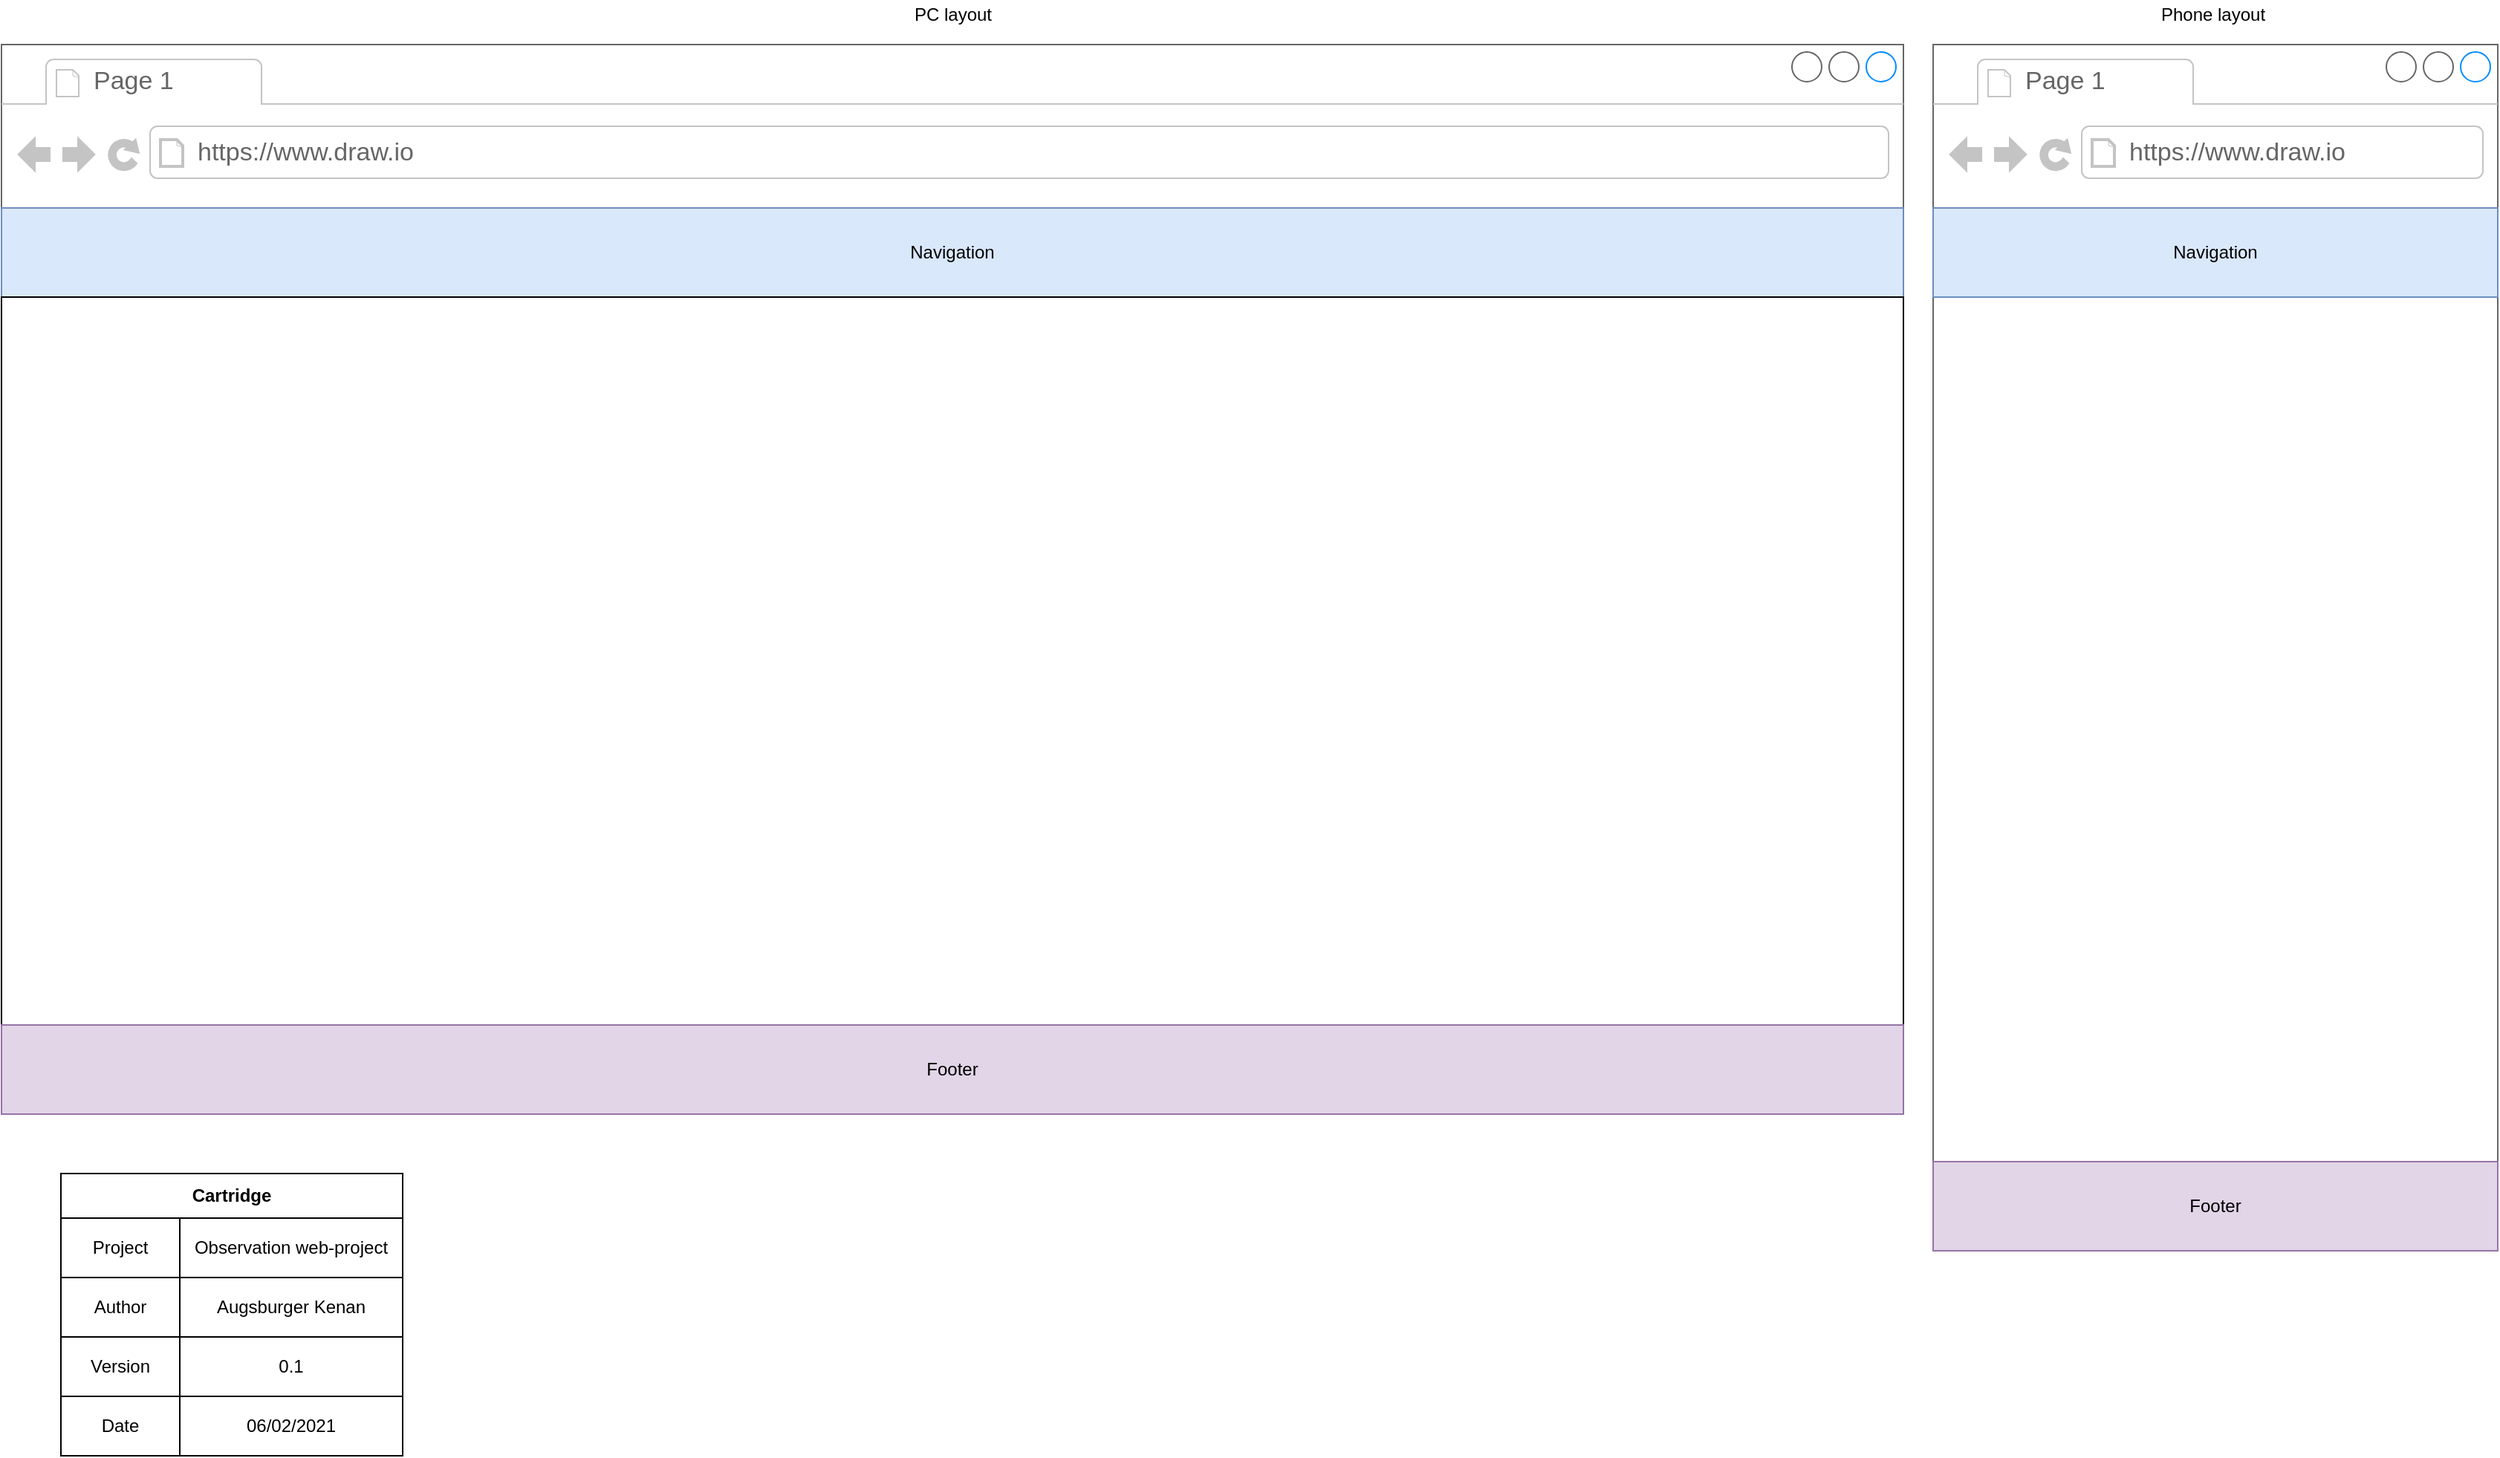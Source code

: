 <mxfile version="13.10.0" type="embed" pages="7">
    <diagram name="Template" id="P_vV5n1O6jiF9iD2M_Bi">
        <mxGraphModel dx="2638" dy="1177" grid="1" gridSize="10" guides="1" tooltips="1" connect="1" arrows="1" fold="1" page="1" pageScale="1" pageWidth="827" pageHeight="1169" math="0" shadow="0">
            <root>
                <mxCell id="DbVCNmUWzxQOO6zKpIoy-0"/>
                <mxCell id="DbVCNmUWzxQOO6zKpIoy-1" parent="DbVCNmUWzxQOO6zKpIoy-0"/>
                <mxCell id="DbVCNmUWzxQOO6zKpIoy-2" value="" style="strokeWidth=1;shadow=0;dashed=0;align=center;html=1;shape=mxgraph.mockup.containers.browserWindow;rSize=0;strokeColor=#666666;strokeColor2=#008cff;strokeColor3=#c4c4c4;mainText=,;recursiveResize=0;" parent="DbVCNmUWzxQOO6zKpIoy-1" vertex="1">
                    <mxGeometry y="40" width="1280" height="720" as="geometry"/>
                </mxCell>
                <mxCell id="DbVCNmUWzxQOO6zKpIoy-3" value="Page 1" style="strokeWidth=1;shadow=0;dashed=0;align=center;html=1;shape=mxgraph.mockup.containers.anchor;fontSize=17;fontColor=#666666;align=left;" parent="DbVCNmUWzxQOO6zKpIoy-2" vertex="1">
                    <mxGeometry x="60" y="12" width="110" height="26" as="geometry"/>
                </mxCell>
                <mxCell id="DbVCNmUWzxQOO6zKpIoy-4" value="https://www.draw.io" style="strokeWidth=1;shadow=0;dashed=0;align=center;html=1;shape=mxgraph.mockup.containers.anchor;rSize=0;fontSize=17;fontColor=#666666;align=left;" parent="DbVCNmUWzxQOO6zKpIoy-2" vertex="1">
                    <mxGeometry x="130" y="60" width="250" height="26" as="geometry"/>
                </mxCell>
                <mxCell id="DbVCNmUWzxQOO6zKpIoy-5" value="Navigation" style="rounded=0;whiteSpace=wrap;html=1;fillColor=#dae8fc;strokeColor=#6c8ebf;" parent="DbVCNmUWzxQOO6zKpIoy-2" vertex="1">
                    <mxGeometry y="110" width="1280" height="60" as="geometry"/>
                </mxCell>
                <mxCell id="DbVCNmUWzxQOO6zKpIoy-6" value="" style="rounded=0;whiteSpace=wrap;html=1;" parent="DbVCNmUWzxQOO6zKpIoy-2" vertex="1">
                    <mxGeometry y="170" width="1280" height="490" as="geometry"/>
                </mxCell>
                <mxCell id="DbVCNmUWzxQOO6zKpIoy-7" value="Footer" style="rounded=0;whiteSpace=wrap;html=1;fillColor=#e1d5e7;strokeColor=#9673a6;" parent="DbVCNmUWzxQOO6zKpIoy-2" vertex="1">
                    <mxGeometry y="660" width="1280" height="60" as="geometry"/>
                </mxCell>
                <mxCell id="DbVCNmUWzxQOO6zKpIoy-8" value="" style="strokeWidth=1;shadow=0;dashed=0;align=center;html=1;shape=mxgraph.mockup.containers.browserWindow;rSize=0;strokeColor=#666666;strokeColor2=#008cff;strokeColor3=#c4c4c4;mainText=,;recursiveResize=0;" parent="DbVCNmUWzxQOO6zKpIoy-1" vertex="1">
                    <mxGeometry x="1300" y="40" width="380" height="812" as="geometry"/>
                </mxCell>
                <mxCell id="DbVCNmUWzxQOO6zKpIoy-9" value="Page 1" style="strokeWidth=1;shadow=0;dashed=0;align=center;html=1;shape=mxgraph.mockup.containers.anchor;fontSize=17;fontColor=#666666;align=left;" parent="DbVCNmUWzxQOO6zKpIoy-8" vertex="1">
                    <mxGeometry x="60" y="12" width="110" height="26" as="geometry"/>
                </mxCell>
                <mxCell id="DbVCNmUWzxQOO6zKpIoy-10" value="https://www.draw.io" style="strokeWidth=1;shadow=0;dashed=0;align=center;html=1;shape=mxgraph.mockup.containers.anchor;rSize=0;fontSize=17;fontColor=#666666;align=left;" parent="DbVCNmUWzxQOO6zKpIoy-8" vertex="1">
                    <mxGeometry x="130" y="60" width="250" height="26" as="geometry"/>
                </mxCell>
                <mxCell id="DbVCNmUWzxQOO6zKpIoy-11" value="Navigation" style="rounded=0;whiteSpace=wrap;html=1;fillColor=#dae8fc;strokeColor=#6c8ebf;" parent="DbVCNmUWzxQOO6zKpIoy-8" vertex="1">
                    <mxGeometry y="110" width="380" height="60" as="geometry"/>
                </mxCell>
                <mxCell id="DbVCNmUWzxQOO6zKpIoy-12" value="Footer" style="rounded=0;whiteSpace=wrap;html=1;fillColor=#e1d5e7;strokeColor=#9673a6;" parent="DbVCNmUWzxQOO6zKpIoy-8" vertex="1">
                    <mxGeometry y="752" width="380" height="60" as="geometry"/>
                </mxCell>
                <mxCell id="DbVCNmUWzxQOO6zKpIoy-13" value="Phone layout" style="text;html=1;align=center;verticalAlign=middle;resizable=0;points=[];autosize=1;" parent="DbVCNmUWzxQOO6zKpIoy-1" vertex="1">
                    <mxGeometry x="1442.5" y="10" width="90" height="20" as="geometry"/>
                </mxCell>
                <mxCell id="DbVCNmUWzxQOO6zKpIoy-14" value="PC layout" style="text;html=1;align=center;verticalAlign=middle;resizable=0;points=[];autosize=1;" parent="DbVCNmUWzxQOO6zKpIoy-1" vertex="1">
                    <mxGeometry x="605" y="10" width="70" height="20" as="geometry"/>
                </mxCell>
                <mxCell id="05L-NBxKEJYUxre98-Ni-13" value="Cartridge" style="shape=table;html=1;whiteSpace=wrap;startSize=30;container=1;collapsible=0;childLayout=tableLayout;fontStyle=1;align=center;" parent="DbVCNmUWzxQOO6zKpIoy-1" vertex="1">
                    <mxGeometry x="40" y="800" width="230" height="190" as="geometry"/>
                </mxCell>
                <mxCell id="05L-NBxKEJYUxre98-Ni-26" style="shape=partialRectangle;html=1;whiteSpace=wrap;collapsible=0;dropTarget=0;pointerEvents=0;fillColor=none;top=0;left=0;bottom=0;right=0;points=[[0,0.5],[1,0.5]];portConstraint=eastwest;" parent="05L-NBxKEJYUxre98-Ni-13" vertex="1">
                    <mxGeometry y="30" width="230" height="40" as="geometry"/>
                </mxCell>
                <mxCell id="05L-NBxKEJYUxre98-Ni-27" value="Project" style="shape=partialRectangle;html=1;whiteSpace=wrap;connectable=0;fillColor=none;top=0;left=0;bottom=0;right=0;overflow=hidden;" parent="05L-NBxKEJYUxre98-Ni-26" vertex="1">
                    <mxGeometry width="80" height="40" as="geometry"/>
                </mxCell>
                <mxCell id="05L-NBxKEJYUxre98-Ni-28" value="Observation web-project" style="shape=partialRectangle;html=1;whiteSpace=wrap;connectable=0;fillColor=none;top=0;left=0;bottom=0;right=0;overflow=hidden;" parent="05L-NBxKEJYUxre98-Ni-26" vertex="1">
                    <mxGeometry x="80" width="150" height="40" as="geometry"/>
                </mxCell>
                <mxCell id="05L-NBxKEJYUxre98-Ni-14" value="" style="shape=partialRectangle;html=1;whiteSpace=wrap;collapsible=0;dropTarget=0;pointerEvents=0;fillColor=none;top=0;left=0;bottom=0;right=0;points=[[0,0.5],[1,0.5]];portConstraint=eastwest;" parent="05L-NBxKEJYUxre98-Ni-13" vertex="1">
                    <mxGeometry y="70" width="230" height="40" as="geometry"/>
                </mxCell>
                <mxCell id="05L-NBxKEJYUxre98-Ni-15" value="Author" style="shape=partialRectangle;html=1;whiteSpace=wrap;connectable=0;fillColor=none;top=0;left=0;bottom=0;right=0;overflow=hidden;" parent="05L-NBxKEJYUxre98-Ni-14" vertex="1">
                    <mxGeometry width="80" height="40" as="geometry"/>
                </mxCell>
                <mxCell id="05L-NBxKEJYUxre98-Ni-17" value="Augsburger Kenan" style="shape=partialRectangle;html=1;whiteSpace=wrap;connectable=0;fillColor=none;top=0;left=0;bottom=0;right=0;overflow=hidden;" parent="05L-NBxKEJYUxre98-Ni-14" vertex="1">
                    <mxGeometry x="80" width="150" height="40" as="geometry"/>
                </mxCell>
                <mxCell id="05L-NBxKEJYUxre98-Ni-18" value="" style="shape=partialRectangle;html=1;whiteSpace=wrap;collapsible=0;dropTarget=0;pointerEvents=0;fillColor=none;top=0;left=0;bottom=0;right=0;points=[[0,0.5],[1,0.5]];portConstraint=eastwest;" parent="05L-NBxKEJYUxre98-Ni-13" vertex="1">
                    <mxGeometry y="110" width="230" height="40" as="geometry"/>
                </mxCell>
                <mxCell id="05L-NBxKEJYUxre98-Ni-19" value="Version" style="shape=partialRectangle;html=1;whiteSpace=wrap;connectable=0;fillColor=none;top=0;left=0;bottom=0;right=0;overflow=hidden;" parent="05L-NBxKEJYUxre98-Ni-18" vertex="1">
                    <mxGeometry width="80" height="40" as="geometry"/>
                </mxCell>
                <mxCell id="05L-NBxKEJYUxre98-Ni-21" value="0.1" style="shape=partialRectangle;html=1;whiteSpace=wrap;connectable=0;fillColor=none;top=0;left=0;bottom=0;right=0;overflow=hidden;" parent="05L-NBxKEJYUxre98-Ni-18" vertex="1">
                    <mxGeometry x="80" width="150" height="40" as="geometry"/>
                </mxCell>
                <mxCell id="05L-NBxKEJYUxre98-Ni-22" value="" style="shape=partialRectangle;html=1;whiteSpace=wrap;collapsible=0;dropTarget=0;pointerEvents=0;fillColor=none;top=0;left=0;bottom=0;right=0;points=[[0,0.5],[1,0.5]];portConstraint=eastwest;" parent="05L-NBxKEJYUxre98-Ni-13" vertex="1">
                    <mxGeometry y="150" width="230" height="40" as="geometry"/>
                </mxCell>
                <mxCell id="05L-NBxKEJYUxre98-Ni-23" value="Date" style="shape=partialRectangle;html=1;whiteSpace=wrap;connectable=0;fillColor=none;top=0;left=0;bottom=0;right=0;overflow=hidden;" parent="05L-NBxKEJYUxre98-Ni-22" vertex="1">
                    <mxGeometry width="80" height="40" as="geometry"/>
                </mxCell>
                <mxCell id="05L-NBxKEJYUxre98-Ni-25" value="06/02/2021" style="shape=partialRectangle;html=1;whiteSpace=wrap;connectable=0;fillColor=none;top=0;left=0;bottom=0;right=0;overflow=hidden;" parent="05L-NBxKEJYUxre98-Ni-22" vertex="1">
                    <mxGeometry x="80" width="150" height="40" as="geometry"/>
                </mxCell>
            </root>
        </mxGraphModel>
    </diagram>
    <diagram name="Homepage" id="b798FAFbLOqf7MNKGm01">
        &#xa;
        <mxGraphModel dx="2638" dy="1177" grid="1" gridSize="10" guides="1" tooltips="1" connect="1" arrows="1" fold="1" page="1" pageScale="1" pageWidth="827" pageHeight="1169" math="0" shadow="0">
            &#xa;
            <root>
                &#xa;
                <mxCell id="3Mg-w72-Z-YJOdMGOumH-0"/>
                &#xa;
                <mxCell id="3Mg-w72-Z-YJOdMGOumH-1" parent="3Mg-w72-Z-YJOdMGOumH-0"/>
                &#xa;
                <mxCell id="3Mg-w72-Z-YJOdMGOumH-2" value="" style="strokeWidth=1;shadow=0;dashed=0;align=center;html=1;shape=mxgraph.mockup.containers.browserWindow;rSize=0;strokeColor=#666666;strokeColor2=#008cff;strokeColor3=#c4c4c4;mainText=,;recursiveResize=0;" parent="3Mg-w72-Z-YJOdMGOumH-1" vertex="1">
                    &#xa;
                    <mxGeometry y="40" width="1280" height="720" as="geometry"/>
                    &#xa;
                </mxCell>
                &#xa;
                <mxCell id="3Mg-w72-Z-YJOdMGOumH-3" value="Page 1" style="strokeWidth=1;shadow=0;dashed=0;align=center;html=1;shape=mxgraph.mockup.containers.anchor;fontSize=17;fontColor=#666666;align=left;" parent="3Mg-w72-Z-YJOdMGOumH-2" vertex="1">
                    &#xa;
                    <mxGeometry x="60" y="12" width="110" height="26" as="geometry"/>
                    &#xa;
                </mxCell>
                &#xa;
                <mxCell id="3Mg-w72-Z-YJOdMGOumH-4" value="https://www.draw.io" style="strokeWidth=1;shadow=0;dashed=0;align=center;html=1;shape=mxgraph.mockup.containers.anchor;rSize=0;fontSize=17;fontColor=#666666;align=left;" parent="3Mg-w72-Z-YJOdMGOumH-2" vertex="1">
                    &#xa;
                    <mxGeometry x="130" y="60" width="250" height="26" as="geometry"/>
                    &#xa;
                </mxCell>
                &#xa;
                <mxCell id="3Mg-w72-Z-YJOdMGOumH-10" value="Navigation" style="rounded=0;whiteSpace=wrap;html=1;fillColor=#dae8fc;strokeColor=#6c8ebf;" parent="3Mg-w72-Z-YJOdMGOumH-2" vertex="1">
                    &#xa;
                    <mxGeometry y="110" width="1280" height="60" as="geometry"/>
                    &#xa;
                </mxCell>
                &#xa;
                <mxCell id="3Mg-w72-Z-YJOdMGOumH-16" value="" style="rounded=0;whiteSpace=wrap;html=1;" parent="3Mg-w72-Z-YJOdMGOumH-2" vertex="1">
                    &#xa;
                    <mxGeometry y="170" width="1280" height="490" as="geometry"/>
                    &#xa;
                </mxCell>
                &#xa;
                <mxCell id="3Mg-w72-Z-YJOdMGOumH-17" value="Footer" style="rounded=0;whiteSpace=wrap;html=1;fillColor=#e1d5e7;strokeColor=#9673a6;" parent="3Mg-w72-Z-YJOdMGOumH-2" vertex="1">
                    &#xa;
                    <mxGeometry y="660" width="1280" height="60" as="geometry"/>
                    &#xa;
                </mxCell>
                &#xa;
                <mxCell id="ED8TFWvjui0lBpYNb3ZO-0" value="Recent / trending publication" style="rounded=0;whiteSpace=wrap;html=1;fillColor=#d5e8d4;strokeColor=#82b366;" parent="3Mg-w72-Z-YJOdMGOumH-2" vertex="1">
                    &#xa;
                    <mxGeometry x="80" y="170" width="1120" height="490" as="geometry"/>
                    &#xa;
                </mxCell>
                &#xa;
                <mxCell id="ED8TFWvjui0lBpYNb3ZO-1" value="Filtering" style="whiteSpace=wrap;html=1;fillColor=#ffe6cc;strokeColor=#d79b00;" parent="3Mg-w72-Z-YJOdMGOumH-2" vertex="1">
                    &#xa;
                    <mxGeometry y="170" width="80" height="490" as="geometry"/>
                    &#xa;
                </mxCell>
                &#xa;
                <mxCell id="3Mg-w72-Z-YJOdMGOumH-5" value="" style="strokeWidth=1;shadow=0;dashed=0;align=center;html=1;shape=mxgraph.mockup.containers.browserWindow;rSize=0;strokeColor=#666666;strokeColor2=#008cff;strokeColor3=#c4c4c4;mainText=,;recursiveResize=0;" parent="3Mg-w72-Z-YJOdMGOumH-1" vertex="1">
                    &#xa;
                    <mxGeometry x="1300" y="40" width="380" height="812" as="geometry"/>
                    &#xa;
                </mxCell>
                &#xa;
                <mxCell id="ED8TFWvjui0lBpYNb3ZO-3" value="Recent / trending publication" style="rounded=0;whiteSpace=wrap;html=1;fillColor=#d5e8d4;strokeColor=#82b366;" parent="3Mg-w72-Z-YJOdMGOumH-5" vertex="1">
                    &#xa;
                    <mxGeometry y="230" width="380" height="530" as="geometry"/>
                    &#xa;
                </mxCell>
                &#xa;
                <mxCell id="3Mg-w72-Z-YJOdMGOumH-6" value="Page 1" style="strokeWidth=1;shadow=0;dashed=0;align=center;html=1;shape=mxgraph.mockup.containers.anchor;fontSize=17;fontColor=#666666;align=left;" parent="3Mg-w72-Z-YJOdMGOumH-5" vertex="1">
                    &#xa;
                    <mxGeometry x="60" y="12" width="110" height="26" as="geometry"/>
                    &#xa;
                </mxCell>
                &#xa;
                <mxCell id="3Mg-w72-Z-YJOdMGOumH-7" value="https://www.draw.io" style="strokeWidth=1;shadow=0;dashed=0;align=center;html=1;shape=mxgraph.mockup.containers.anchor;rSize=0;fontSize=17;fontColor=#666666;align=left;" parent="3Mg-w72-Z-YJOdMGOumH-5" vertex="1">
                    &#xa;
                    <mxGeometry x="130" y="60" width="250" height="26" as="geometry"/>
                    &#xa;
                </mxCell>
                &#xa;
                <mxCell id="3Mg-w72-Z-YJOdMGOumH-15" value="Navigation" style="rounded=0;whiteSpace=wrap;html=1;fillColor=#dae8fc;strokeColor=#6c8ebf;" parent="3Mg-w72-Z-YJOdMGOumH-5" vertex="1">
                    &#xa;
                    <mxGeometry y="110" width="380" height="60" as="geometry"/>
                    &#xa;
                </mxCell>
                &#xa;
                <mxCell id="3Mg-w72-Z-YJOdMGOumH-18" value="Footer" style="rounded=0;whiteSpace=wrap;html=1;fillColor=#e1d5e7;strokeColor=#9673a6;" parent="3Mg-w72-Z-YJOdMGOumH-5" vertex="1">
                    &#xa;
                    <mxGeometry y="752" width="380" height="60" as="geometry"/>
                    &#xa;
                </mxCell>
                &#xa;
                <mxCell id="ED8TFWvjui0lBpYNb3ZO-2" value="Filtering" style="whiteSpace=wrap;html=1;fillColor=#ffe6cc;strokeColor=#d79b00;" parent="3Mg-w72-Z-YJOdMGOumH-5" vertex="1">
                    &#xa;
                    <mxGeometry y="170" width="380" height="60" as="geometry"/>
                    &#xa;
                </mxCell>
                &#xa;
                <mxCell id="3Mg-w72-Z-YJOdMGOumH-8" value="Phone layout" style="text;html=1;align=center;verticalAlign=middle;resizable=0;points=[];autosize=1;" parent="3Mg-w72-Z-YJOdMGOumH-1" vertex="1">
                    &#xa;
                    <mxGeometry x="1442.5" y="10" width="90" height="20" as="geometry"/>
                    &#xa;
                </mxCell>
                &#xa;
                <mxCell id="3Mg-w72-Z-YJOdMGOumH-9" value="PC layout" style="text;html=1;align=center;verticalAlign=middle;resizable=0;points=[];autosize=1;" parent="3Mg-w72-Z-YJOdMGOumH-1" vertex="1">
                    &#xa;
                    <mxGeometry x="605" y="10" width="70" height="20" as="geometry"/>
                    &#xa;
                </mxCell>
                &#xa;
                <mxCell id="lsemPWTlPcvvQQy1MY7A-0" value="Cartridge" style="shape=table;html=1;whiteSpace=wrap;startSize=30;container=1;collapsible=0;childLayout=tableLayout;fontStyle=1;align=center;" parent="3Mg-w72-Z-YJOdMGOumH-1" vertex="1">
                    &#xa;
                    <mxGeometry x="40" y="800" width="230" height="190" as="geometry"/>
                    &#xa;
                </mxCell>
                &#xa;
                <mxCell id="lsemPWTlPcvvQQy1MY7A-1" style="shape=partialRectangle;html=1;whiteSpace=wrap;collapsible=0;dropTarget=0;pointerEvents=0;fillColor=none;top=0;left=0;bottom=0;right=0;points=[[0,0.5],[1,0.5]];portConstraint=eastwest;" parent="lsemPWTlPcvvQQy1MY7A-0" vertex="1">
                    &#xa;
                    <mxGeometry y="30" width="230" height="40" as="geometry"/>
                    &#xa;
                </mxCell>
                &#xa;
                <mxCell id="lsemPWTlPcvvQQy1MY7A-2" value="Project" style="shape=partialRectangle;html=1;whiteSpace=wrap;connectable=0;fillColor=none;top=0;left=0;bottom=0;right=0;overflow=hidden;" parent="lsemPWTlPcvvQQy1MY7A-1" vertex="1">
                    &#xa;
                    <mxGeometry width="80" height="40" as="geometry"/>
                    &#xa;
                </mxCell>
                &#xa;
                <mxCell id="lsemPWTlPcvvQQy1MY7A-3" value="Observation web-project" style="shape=partialRectangle;html=1;whiteSpace=wrap;connectable=0;fillColor=none;top=0;left=0;bottom=0;right=0;overflow=hidden;" parent="lsemPWTlPcvvQQy1MY7A-1" vertex="1">
                    &#xa;
                    <mxGeometry x="80" width="150" height="40" as="geometry"/>
                    &#xa;
                </mxCell>
                &#xa;
                <mxCell id="lsemPWTlPcvvQQy1MY7A-4" value="" style="shape=partialRectangle;html=1;whiteSpace=wrap;collapsible=0;dropTarget=0;pointerEvents=0;fillColor=none;top=0;left=0;bottom=0;right=0;points=[[0,0.5],[1,0.5]];portConstraint=eastwest;" parent="lsemPWTlPcvvQQy1MY7A-0" vertex="1">
                    &#xa;
                    <mxGeometry y="70" width="230" height="40" as="geometry"/>
                    &#xa;
                </mxCell>
                &#xa;
                <mxCell id="lsemPWTlPcvvQQy1MY7A-5" value="Author" style="shape=partialRectangle;html=1;whiteSpace=wrap;connectable=0;fillColor=none;top=0;left=0;bottom=0;right=0;overflow=hidden;" parent="lsemPWTlPcvvQQy1MY7A-4" vertex="1">
                    &#xa;
                    <mxGeometry width="80" height="40" as="geometry"/>
                    &#xa;
                </mxCell>
                &#xa;
                <mxCell id="lsemPWTlPcvvQQy1MY7A-6" value="Augsburger Kenan" style="shape=partialRectangle;html=1;whiteSpace=wrap;connectable=0;fillColor=none;top=0;left=0;bottom=0;right=0;overflow=hidden;" parent="lsemPWTlPcvvQQy1MY7A-4" vertex="1">
                    &#xa;
                    <mxGeometry x="80" width="150" height="40" as="geometry"/>
                    &#xa;
                </mxCell>
                &#xa;
                <mxCell id="lsemPWTlPcvvQQy1MY7A-7" value="" style="shape=partialRectangle;html=1;whiteSpace=wrap;collapsible=0;dropTarget=0;pointerEvents=0;fillColor=none;top=0;left=0;bottom=0;right=0;points=[[0,0.5],[1,0.5]];portConstraint=eastwest;" parent="lsemPWTlPcvvQQy1MY7A-0" vertex="1">
                    &#xa;
                    <mxGeometry y="110" width="230" height="40" as="geometry"/>
                    &#xa;
                </mxCell>
                &#xa;
                <mxCell id="lsemPWTlPcvvQQy1MY7A-8" value="Version" style="shape=partialRectangle;html=1;whiteSpace=wrap;connectable=0;fillColor=none;top=0;left=0;bottom=0;right=0;overflow=hidden;" parent="lsemPWTlPcvvQQy1MY7A-7" vertex="1">
                    &#xa;
                    <mxGeometry width="80" height="40" as="geometry"/>
                    &#xa;
                </mxCell>
                &#xa;
                <mxCell id="lsemPWTlPcvvQQy1MY7A-9" value="0.1" style="shape=partialRectangle;html=1;whiteSpace=wrap;connectable=0;fillColor=none;top=0;left=0;bottom=0;right=0;overflow=hidden;" parent="lsemPWTlPcvvQQy1MY7A-7" vertex="1">
                    &#xa;
                    <mxGeometry x="80" width="150" height="40" as="geometry"/>
                    &#xa;
                </mxCell>
                &#xa;
                <mxCell id="lsemPWTlPcvvQQy1MY7A-10" value="" style="shape=partialRectangle;html=1;whiteSpace=wrap;collapsible=0;dropTarget=0;pointerEvents=0;fillColor=none;top=0;left=0;bottom=0;right=0;points=[[0,0.5],[1,0.5]];portConstraint=eastwest;" parent="lsemPWTlPcvvQQy1MY7A-0" vertex="1">
                    &#xa;
                    <mxGeometry y="150" width="230" height="40" as="geometry"/>
                    &#xa;
                </mxCell>
                &#xa;
                <mxCell id="lsemPWTlPcvvQQy1MY7A-11" value="Date" style="shape=partialRectangle;html=1;whiteSpace=wrap;connectable=0;fillColor=none;top=0;left=0;bottom=0;right=0;overflow=hidden;" parent="lsemPWTlPcvvQQy1MY7A-10" vertex="1">
                    &#xa;
                    <mxGeometry width="80" height="40" as="geometry"/>
                    &#xa;
                </mxCell>
                &#xa;
                <mxCell id="lsemPWTlPcvvQQy1MY7A-12" value="06/02/2021" style="shape=partialRectangle;html=1;whiteSpace=wrap;connectable=0;fillColor=none;top=0;left=0;bottom=0;right=0;overflow=hidden;" parent="lsemPWTlPcvvQQy1MY7A-10" vertex="1">
                    &#xa;
                    <mxGeometry x="80" width="150" height="40" as="geometry"/>
                    &#xa;
                </mxCell>
                &#xa;
            </root>
            &#xa;
        </mxGraphModel>
        &#xa;
    </diagram>
    <diagram name="Publication" id="RNbAE0tWL1PWv4p3rtXo">
        <mxGraphModel dx="2894" dy="1177" grid="1" gridSize="10" guides="1" tooltips="1" connect="1" arrows="1" fold="1" page="1" pageScale="1" pageWidth="827" pageHeight="1169" math="0" shadow="0">
            <root>
                <mxCell id="E1ElvgdIUvoDye1ErghW-0"/>
                <mxCell id="E1ElvgdIUvoDye1ErghW-1" parent="E1ElvgdIUvoDye1ErghW-0"/>
                <mxCell id="E1ElvgdIUvoDye1ErghW-2" value="" style="strokeWidth=1;shadow=0;dashed=0;align=center;html=1;shape=mxgraph.mockup.containers.browserWindow;rSize=0;strokeColor=#666666;strokeColor2=#008cff;strokeColor3=#c4c4c4;mainText=,;recursiveResize=0;" parent="E1ElvgdIUvoDye1ErghW-1" vertex="1">
                    <mxGeometry y="40" width="1280" height="720" as="geometry"/>
                </mxCell>
                <mxCell id="E1ElvgdIUvoDye1ErghW-3" value="Page 1" style="strokeWidth=1;shadow=0;dashed=0;align=center;html=1;shape=mxgraph.mockup.containers.anchor;fontSize=17;fontColor=#666666;align=left;" parent="E1ElvgdIUvoDye1ErghW-2" vertex="1">
                    <mxGeometry x="60" y="12" width="110" height="26" as="geometry"/>
                </mxCell>
                <mxCell id="E1ElvgdIUvoDye1ErghW-4" value="https://www.draw.io" style="strokeWidth=1;shadow=0;dashed=0;align=center;html=1;shape=mxgraph.mockup.containers.anchor;rSize=0;fontSize=17;fontColor=#666666;align=left;" parent="E1ElvgdIUvoDye1ErghW-2" vertex="1">
                    <mxGeometry x="130" y="60" width="250" height="26" as="geometry"/>
                </mxCell>
                <mxCell id="E1ElvgdIUvoDye1ErghW-5" value="Navigation" style="rounded=0;whiteSpace=wrap;html=1;fillColor=#dae8fc;strokeColor=#6c8ebf;" parent="E1ElvgdIUvoDye1ErghW-2" vertex="1">
                    <mxGeometry y="110" width="1280" height="60" as="geometry"/>
                </mxCell>
                <mxCell id="E1ElvgdIUvoDye1ErghW-6" value="" style="rounded=0;whiteSpace=wrap;html=1;" parent="E1ElvgdIUvoDye1ErghW-2" vertex="1">
                    <mxGeometry y="170" width="1280" height="490" as="geometry"/>
                </mxCell>
                <mxCell id="E1ElvgdIUvoDye1ErghW-7" value="Footer" style="rounded=0;whiteSpace=wrap;html=1;fillColor=#e1d5e7;strokeColor=#9673a6;" parent="E1ElvgdIUvoDye1ErghW-2" vertex="1">
                    <mxGeometry y="660" width="1280" height="60" as="geometry"/>
                </mxCell>
                <mxCell id="jRvApJU8n31L3q4iRZfM-0" value="Publication image" style="rounded=0;whiteSpace=wrap;html=1;fillColor=#d5e8d4;strokeColor=#82b366;" parent="E1ElvgdIUvoDye1ErghW-2" vertex="1">
                    <mxGeometry x="80" y="170" width="560" height="490" as="geometry"/>
                </mxCell>
                <mxCell id="jRvApJU8n31L3q4iRZfM-1" value="Information / possible interactions" style="rounded=0;whiteSpace=wrap;html=1;fillColor=#ffe6cc;strokeColor=#d79b00;" parent="E1ElvgdIUvoDye1ErghW-2" vertex="1">
                    <mxGeometry x="640" y="170" width="560" height="490" as="geometry"/>
                </mxCell>
                <mxCell id="E1ElvgdIUvoDye1ErghW-8" value="" style="strokeWidth=1;shadow=0;dashed=0;align=center;html=1;shape=mxgraph.mockup.containers.browserWindow;rSize=0;strokeColor=#666666;strokeColor2=#008cff;strokeColor3=#c4c4c4;mainText=,;recursiveResize=0;" parent="E1ElvgdIUvoDye1ErghW-1" vertex="1">
                    <mxGeometry x="1300" y="40" width="380" height="1120" as="geometry"/>
                </mxCell>
                <mxCell id="E1ElvgdIUvoDye1ErghW-9" value="Page 1" style="strokeWidth=1;shadow=0;dashed=0;align=center;html=1;shape=mxgraph.mockup.containers.anchor;fontSize=17;fontColor=#666666;align=left;" parent="E1ElvgdIUvoDye1ErghW-8" vertex="1">
                    <mxGeometry x="60" y="12" width="110" height="26" as="geometry"/>
                </mxCell>
                <mxCell id="E1ElvgdIUvoDye1ErghW-10" value="https://www.draw.io" style="strokeWidth=1;shadow=0;dashed=0;align=center;html=1;shape=mxgraph.mockup.containers.anchor;rSize=0;fontSize=17;fontColor=#666666;align=left;" parent="E1ElvgdIUvoDye1ErghW-8" vertex="1">
                    <mxGeometry x="130" y="60" width="250" height="26" as="geometry"/>
                </mxCell>
                <mxCell id="E1ElvgdIUvoDye1ErghW-11" value="Navigation" style="rounded=0;whiteSpace=wrap;html=1;fillColor=#dae8fc;strokeColor=#6c8ebf;" parent="E1ElvgdIUvoDye1ErghW-8" vertex="1">
                    <mxGeometry y="110" width="380" height="60" as="geometry"/>
                </mxCell>
                <mxCell id="E1ElvgdIUvoDye1ErghW-12" value="Footer" style="rounded=0;whiteSpace=wrap;html=1;fillColor=#e1d5e7;strokeColor=#9673a6;" parent="E1ElvgdIUvoDye1ErghW-8" vertex="1">
                    <mxGeometry y="1060" width="380" height="60" as="geometry"/>
                </mxCell>
                <mxCell id="jRvApJU8n31L3q4iRZfM-2" value="Publication image" style="rounded=0;whiteSpace=wrap;html=1;fillColor=#d5e8d4;strokeColor=#82b366;" parent="E1ElvgdIUvoDye1ErghW-8" vertex="1">
                    <mxGeometry y="170" width="380" height="580" as="geometry"/>
                </mxCell>
                <mxCell id="jRvApJU8n31L3q4iRZfM-3" value="Information / possible interactions" style="rounded=0;whiteSpace=wrap;html=1;fillColor=#ffe6cc;strokeColor=#d79b00;" parent="E1ElvgdIUvoDye1ErghW-8" vertex="1">
                    <mxGeometry y="750" width="380" height="310" as="geometry"/>
                </mxCell>
                <mxCell id="E1ElvgdIUvoDye1ErghW-13" value="Phone layout" style="text;html=1;align=center;verticalAlign=middle;resizable=0;points=[];autosize=1;" parent="E1ElvgdIUvoDye1ErghW-1" vertex="1">
                    <mxGeometry x="1442.5" y="10" width="90" height="20" as="geometry"/>
                </mxCell>
                <mxCell id="E1ElvgdIUvoDye1ErghW-14" value="PC layout" style="text;html=1;align=center;verticalAlign=middle;resizable=0;points=[];autosize=1;" parent="E1ElvgdIUvoDye1ErghW-1" vertex="1">
                    <mxGeometry x="605" y="10" width="70" height="20" as="geometry"/>
                </mxCell>
                <mxCell id="38cHs6VPOf78Gg0rdxiq-0" value="Cartridge" style="shape=table;html=1;whiteSpace=wrap;startSize=30;container=1;collapsible=0;childLayout=tableLayout;fontStyle=1;align=center;" parent="E1ElvgdIUvoDye1ErghW-1" vertex="1">
                    <mxGeometry x="40" y="800" width="230" height="190" as="geometry"/>
                </mxCell>
                <mxCell id="38cHs6VPOf78Gg0rdxiq-1" style="shape=partialRectangle;html=1;whiteSpace=wrap;collapsible=0;dropTarget=0;pointerEvents=0;fillColor=none;top=0;left=0;bottom=0;right=0;points=[[0,0.5],[1,0.5]];portConstraint=eastwest;" parent="38cHs6VPOf78Gg0rdxiq-0" vertex="1">
                    <mxGeometry y="30" width="230" height="40" as="geometry"/>
                </mxCell>
                <mxCell id="38cHs6VPOf78Gg0rdxiq-2" value="Project" style="shape=partialRectangle;html=1;whiteSpace=wrap;connectable=0;fillColor=none;top=0;left=0;bottom=0;right=0;overflow=hidden;" parent="38cHs6VPOf78Gg0rdxiq-1" vertex="1">
                    <mxGeometry width="80" height="40" as="geometry"/>
                </mxCell>
                <mxCell id="38cHs6VPOf78Gg0rdxiq-3" value="Observation web-project" style="shape=partialRectangle;html=1;whiteSpace=wrap;connectable=0;fillColor=none;top=0;left=0;bottom=0;right=0;overflow=hidden;" parent="38cHs6VPOf78Gg0rdxiq-1" vertex="1">
                    <mxGeometry x="80" width="150" height="40" as="geometry"/>
                </mxCell>
                <mxCell id="38cHs6VPOf78Gg0rdxiq-4" value="" style="shape=partialRectangle;html=1;whiteSpace=wrap;collapsible=0;dropTarget=0;pointerEvents=0;fillColor=none;top=0;left=0;bottom=0;right=0;points=[[0,0.5],[1,0.5]];portConstraint=eastwest;" parent="38cHs6VPOf78Gg0rdxiq-0" vertex="1">
                    <mxGeometry y="70" width="230" height="40" as="geometry"/>
                </mxCell>
                <mxCell id="38cHs6VPOf78Gg0rdxiq-5" value="Author" style="shape=partialRectangle;html=1;whiteSpace=wrap;connectable=0;fillColor=none;top=0;left=0;bottom=0;right=0;overflow=hidden;" parent="38cHs6VPOf78Gg0rdxiq-4" vertex="1">
                    <mxGeometry width="80" height="40" as="geometry"/>
                </mxCell>
                <mxCell id="38cHs6VPOf78Gg0rdxiq-6" value="Augsburger Kenan" style="shape=partialRectangle;html=1;whiteSpace=wrap;connectable=0;fillColor=none;top=0;left=0;bottom=0;right=0;overflow=hidden;" parent="38cHs6VPOf78Gg0rdxiq-4" vertex="1">
                    <mxGeometry x="80" width="150" height="40" as="geometry"/>
                </mxCell>
                <mxCell id="38cHs6VPOf78Gg0rdxiq-7" value="" style="shape=partialRectangle;html=1;whiteSpace=wrap;collapsible=0;dropTarget=0;pointerEvents=0;fillColor=none;top=0;left=0;bottom=0;right=0;points=[[0,0.5],[1,0.5]];portConstraint=eastwest;" parent="38cHs6VPOf78Gg0rdxiq-0" vertex="1">
                    <mxGeometry y="110" width="230" height="40" as="geometry"/>
                </mxCell>
                <mxCell id="38cHs6VPOf78Gg0rdxiq-8" value="Version" style="shape=partialRectangle;html=1;whiteSpace=wrap;connectable=0;fillColor=none;top=0;left=0;bottom=0;right=0;overflow=hidden;" parent="38cHs6VPOf78Gg0rdxiq-7" vertex="1">
                    <mxGeometry width="80" height="40" as="geometry"/>
                </mxCell>
                <mxCell id="38cHs6VPOf78Gg0rdxiq-9" value="0.1" style="shape=partialRectangle;html=1;whiteSpace=wrap;connectable=0;fillColor=none;top=0;left=0;bottom=0;right=0;overflow=hidden;" parent="38cHs6VPOf78Gg0rdxiq-7" vertex="1">
                    <mxGeometry x="80" width="150" height="40" as="geometry"/>
                </mxCell>
                <mxCell id="38cHs6VPOf78Gg0rdxiq-10" value="" style="shape=partialRectangle;html=1;whiteSpace=wrap;collapsible=0;dropTarget=0;pointerEvents=0;fillColor=none;top=0;left=0;bottom=0;right=0;points=[[0,0.5],[1,0.5]];portConstraint=eastwest;" parent="38cHs6VPOf78Gg0rdxiq-0" vertex="1">
                    <mxGeometry y="150" width="230" height="40" as="geometry"/>
                </mxCell>
                <mxCell id="38cHs6VPOf78Gg0rdxiq-11" value="Date" style="shape=partialRectangle;html=1;whiteSpace=wrap;connectable=0;fillColor=none;top=0;left=0;bottom=0;right=0;overflow=hidden;" parent="38cHs6VPOf78Gg0rdxiq-10" vertex="1">
                    <mxGeometry width="80" height="40" as="geometry"/>
                </mxCell>
                <mxCell id="38cHs6VPOf78Gg0rdxiq-12" value="06/02/2021" style="shape=partialRectangle;html=1;whiteSpace=wrap;connectable=0;fillColor=none;top=0;left=0;bottom=0;right=0;overflow=hidden;" parent="38cHs6VPOf78Gg0rdxiq-10" vertex="1">
                    <mxGeometry x="80" width="150" height="40" as="geometry"/>
                </mxCell>
            </root>
        </mxGraphModel>
    </diagram>
    <diagram name="New / edit publication" id="adcNZGxFY5MfSY5ytZDO">
        <mxGraphModel dx="2894" dy="1177" grid="1" gridSize="10" guides="1" tooltips="1" connect="1" arrows="1" fold="1" page="1" pageScale="1" pageWidth="827" pageHeight="1169" math="0" shadow="0">
            <root>
                <mxCell id="HMe1PB25OHXCyCDTiiqV-0"/>
                <mxCell id="HMe1PB25OHXCyCDTiiqV-1" parent="HMe1PB25OHXCyCDTiiqV-0"/>
                <mxCell id="HMe1PB25OHXCyCDTiiqV-2" value="" style="strokeWidth=1;shadow=0;dashed=0;align=center;html=1;shape=mxgraph.mockup.containers.browserWindow;rSize=0;strokeColor=#666666;strokeColor2=#008cff;strokeColor3=#c4c4c4;mainText=,;recursiveResize=0;" parent="HMe1PB25OHXCyCDTiiqV-1" vertex="1">
                    <mxGeometry y="40" width="1280" height="720" as="geometry"/>
                </mxCell>
                <mxCell id="HMe1PB25OHXCyCDTiiqV-3" value="Page 1" style="strokeWidth=1;shadow=0;dashed=0;align=center;html=1;shape=mxgraph.mockup.containers.anchor;fontSize=17;fontColor=#666666;align=left;" parent="HMe1PB25OHXCyCDTiiqV-2" vertex="1">
                    <mxGeometry x="60" y="12" width="110" height="26" as="geometry"/>
                </mxCell>
                <mxCell id="HMe1PB25OHXCyCDTiiqV-4" value="https://www.draw.io" style="strokeWidth=1;shadow=0;dashed=0;align=center;html=1;shape=mxgraph.mockup.containers.anchor;rSize=0;fontSize=17;fontColor=#666666;align=left;" parent="HMe1PB25OHXCyCDTiiqV-2" vertex="1">
                    <mxGeometry x="130" y="60" width="250" height="26" as="geometry"/>
                </mxCell>
                <mxCell id="HMe1PB25OHXCyCDTiiqV-5" value="Navigation" style="rounded=0;whiteSpace=wrap;html=1;fillColor=#dae8fc;strokeColor=#6c8ebf;" parent="HMe1PB25OHXCyCDTiiqV-2" vertex="1">
                    <mxGeometry y="110" width="1280" height="60" as="geometry"/>
                </mxCell>
                <mxCell id="HMe1PB25OHXCyCDTiiqV-6" value="" style="rounded=0;whiteSpace=wrap;html=1;" parent="HMe1PB25OHXCyCDTiiqV-2" vertex="1">
                    <mxGeometry y="170" width="1280" height="490" as="geometry"/>
                </mxCell>
                <mxCell id="HMe1PB25OHXCyCDTiiqV-7" value="Footer" style="rounded=0;whiteSpace=wrap;html=1;fillColor=#e1d5e7;strokeColor=#9673a6;" parent="HMe1PB25OHXCyCDTiiqV-2" vertex="1">
                    <mxGeometry y="660" width="1280" height="60" as="geometry"/>
                </mxCell>
                <mxCell id="ztEdvrTup8DXe3i0MW6o-0" value="image(s)" style="rounded=0;whiteSpace=wrap;html=1;fillColor=#d5e8d4;strokeColor=#82b366;" parent="HMe1PB25OHXCyCDTiiqV-2" vertex="1">
                    <mxGeometry x="80" y="170" width="560" height="490" as="geometry"/>
                </mxCell>
                <mxCell id="6vACgjwvhB4BsF9kG8fb-1" value="Title" style="rounded=0;whiteSpace=wrap;html=1;fillColor=#ffe6cc;strokeColor=#d79b00;" parent="HMe1PB25OHXCyCDTiiqV-2" vertex="1">
                    <mxGeometry x="640" y="170" width="560" height="50" as="geometry"/>
                </mxCell>
                <mxCell id="6vACgjwvhB4BsF9kG8fb-2" value="Description" style="rounded=0;whiteSpace=wrap;html=1;fillColor=#ffe6cc;strokeColor=#d79b00;" parent="HMe1PB25OHXCyCDTiiqV-2" vertex="1">
                    <mxGeometry x="640" y="220" width="350" height="130" as="geometry"/>
                </mxCell>
                <mxCell id="6vACgjwvhB4BsF9kG8fb-3" value="Tags" style="rounded=0;whiteSpace=wrap;html=1;fillColor=#ffe6cc;strokeColor=#d79b00;" parent="HMe1PB25OHXCyCDTiiqV-2" vertex="1">
                    <mxGeometry x="990" y="220" width="210" height="130" as="geometry"/>
                </mxCell>
                <mxCell id="6vACgjwvhB4BsF9kG8fb-4" value="Map" style="rounded=0;whiteSpace=wrap;html=1;fillColor=#ffe6cc;strokeColor=#d79b00;" parent="HMe1PB25OHXCyCDTiiqV-2" vertex="1">
                    <mxGeometry x="640" y="350" width="560" height="260" as="geometry"/>
                </mxCell>
                <mxCell id="6vACgjwvhB4BsF9kG8fb-5" value="Confirmation" style="rounded=0;whiteSpace=wrap;html=1;fillColor=#f8cecc;strokeColor=#b85450;" parent="HMe1PB25OHXCyCDTiiqV-2" vertex="1">
                    <mxGeometry x="640" y="610" width="560" height="50" as="geometry"/>
                </mxCell>
                <mxCell id="HMe1PB25OHXCyCDTiiqV-8" value="" style="strokeWidth=1;shadow=0;dashed=0;align=center;html=1;shape=mxgraph.mockup.containers.browserWindow;rSize=0;strokeColor=#666666;strokeColor2=#008cff;strokeColor3=#c4c4c4;mainText=,;recursiveResize=0;" parent="HMe1PB25OHXCyCDTiiqV-1" vertex="1">
                    <mxGeometry x="1300" y="40" width="380" height="1380" as="geometry"/>
                </mxCell>
                <mxCell id="HMe1PB25OHXCyCDTiiqV-9" value="Page 1" style="strokeWidth=1;shadow=0;dashed=0;align=center;html=1;shape=mxgraph.mockup.containers.anchor;fontSize=17;fontColor=#666666;align=left;" parent="HMe1PB25OHXCyCDTiiqV-8" vertex="1">
                    <mxGeometry x="60" y="12" width="110" height="26" as="geometry"/>
                </mxCell>
                <mxCell id="HMe1PB25OHXCyCDTiiqV-10" value="https://www.draw.io" style="strokeWidth=1;shadow=0;dashed=0;align=center;html=1;shape=mxgraph.mockup.containers.anchor;rSize=0;fontSize=17;fontColor=#666666;align=left;" parent="HMe1PB25OHXCyCDTiiqV-8" vertex="1">
                    <mxGeometry x="130" y="60" width="250" height="26" as="geometry"/>
                </mxCell>
                <mxCell id="HMe1PB25OHXCyCDTiiqV-11" value="Navigation" style="rounded=0;whiteSpace=wrap;html=1;fillColor=#dae8fc;strokeColor=#6c8ebf;" parent="HMe1PB25OHXCyCDTiiqV-8" vertex="1">
                    <mxGeometry y="110" width="380" height="60" as="geometry"/>
                </mxCell>
                <mxCell id="HMe1PB25OHXCyCDTiiqV-12" value="Footer" style="rounded=0;whiteSpace=wrap;html=1;fillColor=#e1d5e7;strokeColor=#9673a6;" parent="HMe1PB25OHXCyCDTiiqV-8" vertex="1">
                    <mxGeometry y="1320" width="380" height="60" as="geometry"/>
                </mxCell>
                <mxCell id="6vACgjwvhB4BsF9kG8fb-6" value="image(s)" style="rounded=0;whiteSpace=wrap;html=1;fillColor=#d5e8d4;strokeColor=#82b366;" parent="HMe1PB25OHXCyCDTiiqV-8" vertex="1">
                    <mxGeometry y="170" width="380" height="480" as="geometry"/>
                </mxCell>
                <mxCell id="6vACgjwvhB4BsF9kG8fb-7" value="Title" style="rounded=0;whiteSpace=wrap;html=1;fillColor=#ffe6cc;strokeColor=#d79b00;" parent="HMe1PB25OHXCyCDTiiqV-8" vertex="1">
                    <mxGeometry y="650" width="380" height="50" as="geometry"/>
                </mxCell>
                <mxCell id="6vACgjwvhB4BsF9kG8fb-8" value="Description" style="rounded=0;whiteSpace=wrap;html=1;fillColor=#ffe6cc;strokeColor=#d79b00;" parent="HMe1PB25OHXCyCDTiiqV-8" vertex="1">
                    <mxGeometry y="700" width="380" height="150" as="geometry"/>
                </mxCell>
                <mxCell id="6vACgjwvhB4BsF9kG8fb-9" value="Tags" style="rounded=0;whiteSpace=wrap;html=1;fillColor=#ffe6cc;strokeColor=#d79b00;" parent="HMe1PB25OHXCyCDTiiqV-8" vertex="1">
                    <mxGeometry y="850" width="380" height="130" as="geometry"/>
                </mxCell>
                <mxCell id="6vACgjwvhB4BsF9kG8fb-10" value="Map" style="rounded=0;whiteSpace=wrap;html=1;fillColor=#ffe6cc;strokeColor=#d79b00;" parent="HMe1PB25OHXCyCDTiiqV-8" vertex="1">
                    <mxGeometry y="980" width="380" height="340" as="geometry"/>
                </mxCell>
                <mxCell id="HMe1PB25OHXCyCDTiiqV-13" value="Phone layout" style="text;html=1;align=center;verticalAlign=middle;resizable=0;points=[];autosize=1;" parent="HMe1PB25OHXCyCDTiiqV-1" vertex="1">
                    <mxGeometry x="1442.5" y="10" width="90" height="20" as="geometry"/>
                </mxCell>
                <mxCell id="HMe1PB25OHXCyCDTiiqV-14" value="PC layout" style="text;html=1;align=center;verticalAlign=middle;resizable=0;points=[];autosize=1;" parent="HMe1PB25OHXCyCDTiiqV-1" vertex="1">
                    <mxGeometry x="605" y="10" width="70" height="20" as="geometry"/>
                </mxCell>
                <mxCell id="iDe7jatu5BBJkbHUPGmz-0" value="Cartridge" style="shape=table;html=1;whiteSpace=wrap;startSize=30;container=1;collapsible=0;childLayout=tableLayout;fontStyle=1;align=center;" parent="HMe1PB25OHXCyCDTiiqV-1" vertex="1">
                    <mxGeometry x="40" y="800" width="230" height="190" as="geometry"/>
                </mxCell>
                <mxCell id="iDe7jatu5BBJkbHUPGmz-1" style="shape=partialRectangle;html=1;whiteSpace=wrap;collapsible=0;dropTarget=0;pointerEvents=0;fillColor=none;top=0;left=0;bottom=0;right=0;points=[[0,0.5],[1,0.5]];portConstraint=eastwest;" parent="iDe7jatu5BBJkbHUPGmz-0" vertex="1">
                    <mxGeometry y="30" width="230" height="40" as="geometry"/>
                </mxCell>
                <mxCell id="iDe7jatu5BBJkbHUPGmz-2" value="Project" style="shape=partialRectangle;html=1;whiteSpace=wrap;connectable=0;fillColor=none;top=0;left=0;bottom=0;right=0;overflow=hidden;" parent="iDe7jatu5BBJkbHUPGmz-1" vertex="1">
                    <mxGeometry width="80" height="40" as="geometry"/>
                </mxCell>
                <mxCell id="iDe7jatu5BBJkbHUPGmz-3" value="Observation web-project" style="shape=partialRectangle;html=1;whiteSpace=wrap;connectable=0;fillColor=none;top=0;left=0;bottom=0;right=0;overflow=hidden;" parent="iDe7jatu5BBJkbHUPGmz-1" vertex="1">
                    <mxGeometry x="80" width="150" height="40" as="geometry"/>
                </mxCell>
                <mxCell id="iDe7jatu5BBJkbHUPGmz-4" value="" style="shape=partialRectangle;html=1;whiteSpace=wrap;collapsible=0;dropTarget=0;pointerEvents=0;fillColor=none;top=0;left=0;bottom=0;right=0;points=[[0,0.5],[1,0.5]];portConstraint=eastwest;" parent="iDe7jatu5BBJkbHUPGmz-0" vertex="1">
                    <mxGeometry y="70" width="230" height="40" as="geometry"/>
                </mxCell>
                <mxCell id="iDe7jatu5BBJkbHUPGmz-5" value="Author" style="shape=partialRectangle;html=1;whiteSpace=wrap;connectable=0;fillColor=none;top=0;left=0;bottom=0;right=0;overflow=hidden;" parent="iDe7jatu5BBJkbHUPGmz-4" vertex="1">
                    <mxGeometry width="80" height="40" as="geometry"/>
                </mxCell>
                <mxCell id="iDe7jatu5BBJkbHUPGmz-6" value="Augsburger Kenan" style="shape=partialRectangle;html=1;whiteSpace=wrap;connectable=0;fillColor=none;top=0;left=0;bottom=0;right=0;overflow=hidden;" parent="iDe7jatu5BBJkbHUPGmz-4" vertex="1">
                    <mxGeometry x="80" width="150" height="40" as="geometry"/>
                </mxCell>
                <mxCell id="iDe7jatu5BBJkbHUPGmz-7" value="" style="shape=partialRectangle;html=1;whiteSpace=wrap;collapsible=0;dropTarget=0;pointerEvents=0;fillColor=none;top=0;left=0;bottom=0;right=0;points=[[0,0.5],[1,0.5]];portConstraint=eastwest;" parent="iDe7jatu5BBJkbHUPGmz-0" vertex="1">
                    <mxGeometry y="110" width="230" height="40" as="geometry"/>
                </mxCell>
                <mxCell id="iDe7jatu5BBJkbHUPGmz-8" value="Version" style="shape=partialRectangle;html=1;whiteSpace=wrap;connectable=0;fillColor=none;top=0;left=0;bottom=0;right=0;overflow=hidden;" parent="iDe7jatu5BBJkbHUPGmz-7" vertex="1">
                    <mxGeometry width="80" height="40" as="geometry"/>
                </mxCell>
                <mxCell id="iDe7jatu5BBJkbHUPGmz-9" value="0.1" style="shape=partialRectangle;html=1;whiteSpace=wrap;connectable=0;fillColor=none;top=0;left=0;bottom=0;right=0;overflow=hidden;" parent="iDe7jatu5BBJkbHUPGmz-7" vertex="1">
                    <mxGeometry x="80" width="150" height="40" as="geometry"/>
                </mxCell>
                <mxCell id="iDe7jatu5BBJkbHUPGmz-10" value="" style="shape=partialRectangle;html=1;whiteSpace=wrap;collapsible=0;dropTarget=0;pointerEvents=0;fillColor=none;top=0;left=0;bottom=0;right=0;points=[[0,0.5],[1,0.5]];portConstraint=eastwest;" parent="iDe7jatu5BBJkbHUPGmz-0" vertex="1">
                    <mxGeometry y="150" width="230" height="40" as="geometry"/>
                </mxCell>
                <mxCell id="iDe7jatu5BBJkbHUPGmz-11" value="Date" style="shape=partialRectangle;html=1;whiteSpace=wrap;connectable=0;fillColor=none;top=0;left=0;bottom=0;right=0;overflow=hidden;" parent="iDe7jatu5BBJkbHUPGmz-10" vertex="1">
                    <mxGeometry width="80" height="40" as="geometry"/>
                </mxCell>
                <mxCell id="iDe7jatu5BBJkbHUPGmz-12" value="06/02/2021" style="shape=partialRectangle;html=1;whiteSpace=wrap;connectable=0;fillColor=none;top=0;left=0;bottom=0;right=0;overflow=hidden;" parent="iDe7jatu5BBJkbHUPGmz-10" vertex="1">
                    <mxGeometry x="80" width="150" height="40" as="geometry"/>
                </mxCell>
            </root>
        </mxGraphModel>
    </diagram>
    <diagram name="Account creation" id="N62X5_aBkXc2SGly5wcE">
        <mxGraphModel dx="2894" dy="1177" grid="1" gridSize="10" guides="1" tooltips="1" connect="1" arrows="1" fold="1" page="1" pageScale="1" pageWidth="827" pageHeight="1169" math="0" shadow="0">
            <root>
                <mxCell id="mf3THlPet4axh_WSRdjs-0"/>
                <mxCell id="mf3THlPet4axh_WSRdjs-1" parent="mf3THlPet4axh_WSRdjs-0"/>
                <mxCell id="mf3THlPet4axh_WSRdjs-2" value="" style="strokeWidth=1;shadow=0;dashed=0;align=center;html=1;shape=mxgraph.mockup.containers.browserWindow;rSize=0;strokeColor=#666666;strokeColor2=#008cff;strokeColor3=#c4c4c4;mainText=,;recursiveResize=0;" parent="mf3THlPet4axh_WSRdjs-1" vertex="1">
                    <mxGeometry y="40" width="1280" height="720" as="geometry"/>
                </mxCell>
                <mxCell id="mf3THlPet4axh_WSRdjs-3" value="Page 1" style="strokeWidth=1;shadow=0;dashed=0;align=center;html=1;shape=mxgraph.mockup.containers.anchor;fontSize=17;fontColor=#666666;align=left;" parent="mf3THlPet4axh_WSRdjs-2" vertex="1">
                    <mxGeometry x="60" y="12" width="110" height="26" as="geometry"/>
                </mxCell>
                <mxCell id="mf3THlPet4axh_WSRdjs-4" value="https://www.draw.io" style="strokeWidth=1;shadow=0;dashed=0;align=center;html=1;shape=mxgraph.mockup.containers.anchor;rSize=0;fontSize=17;fontColor=#666666;align=left;" parent="mf3THlPet4axh_WSRdjs-2" vertex="1">
                    <mxGeometry x="130" y="60" width="250" height="26" as="geometry"/>
                </mxCell>
                <mxCell id="mf3THlPet4axh_WSRdjs-5" value="Navigation" style="rounded=0;whiteSpace=wrap;html=1;fillColor=#dae8fc;strokeColor=#6c8ebf;" parent="mf3THlPet4axh_WSRdjs-2" vertex="1">
                    <mxGeometry y="110" width="1280" height="60" as="geometry"/>
                </mxCell>
                <mxCell id="mf3THlPet4axh_WSRdjs-6" value="" style="rounded=0;whiteSpace=wrap;html=1;" parent="mf3THlPet4axh_WSRdjs-2" vertex="1">
                    <mxGeometry y="170" width="1280" height="490" as="geometry"/>
                </mxCell>
                <mxCell id="mf3THlPet4axh_WSRdjs-7" value="Footer" style="rounded=0;whiteSpace=wrap;html=1;fillColor=#e1d5e7;strokeColor=#9673a6;" parent="mf3THlPet4axh_WSRdjs-2" vertex="1">
                    <mxGeometry y="660" width="1280" height="60" as="geometry"/>
                </mxCell>
                <mxCell id="7svyu3bzGCg2nqL7y_oy-0" value="" style="whiteSpace=wrap;html=1;fillColor=#fff2cc;strokeColor=#d6b656;" parent="mf3THlPet4axh_WSRdjs-2" vertex="1">
                    <mxGeometry x="360" y="170" width="560" height="490" as="geometry"/>
                </mxCell>
                <mxCell id="7svyu3bzGCg2nqL7y_oy-1" value="Form" style="whiteSpace=wrap;html=1;fillColor=#f8cecc;strokeColor=#b85450;" parent="mf3THlPet4axh_WSRdjs-2" vertex="1">
                    <mxGeometry x="430" y="230" width="420" height="300" as="geometry"/>
                </mxCell>
                <mxCell id="7svyu3bzGCg2nqL7y_oy-2" value="Confirm" style="whiteSpace=wrap;html=1;fillColor=#f8cecc;strokeColor=#b85450;" parent="mf3THlPet4axh_WSRdjs-2" vertex="1">
                    <mxGeometry x="430" y="560" width="420" height="60" as="geometry"/>
                </mxCell>
                <mxCell id="7svyu3bzGCg2nqL7y_oy-6" value="controls" style="rounded=0;whiteSpace=wrap;html=1;fillColor=#d5e8d4;strokeColor=#82b366;" parent="mf3THlPet4axh_WSRdjs-2" vertex="1">
                    <mxGeometry x="430" y="180" width="420" height="40" as="geometry"/>
                </mxCell>
                <mxCell id="mf3THlPet4axh_WSRdjs-8" value="" style="strokeWidth=1;shadow=0;dashed=0;align=center;html=1;shape=mxgraph.mockup.containers.browserWindow;rSize=0;strokeColor=#666666;strokeColor2=#008cff;strokeColor3=#c4c4c4;mainText=,;recursiveResize=0;" parent="mf3THlPet4axh_WSRdjs-1" vertex="1">
                    <mxGeometry x="1300" y="40" width="380" height="812" as="geometry"/>
                </mxCell>
                <mxCell id="7svyu3bzGCg2nqL7y_oy-5" value="" style="whiteSpace=wrap;html=1;fillColor=#fff2cc;strokeColor=#d6b656;" parent="mf3THlPet4axh_WSRdjs-8" vertex="1">
                    <mxGeometry y="170" width="380" height="590" as="geometry"/>
                </mxCell>
                <mxCell id="mf3THlPet4axh_WSRdjs-9" value="Page 1" style="strokeWidth=1;shadow=0;dashed=0;align=center;html=1;shape=mxgraph.mockup.containers.anchor;fontSize=17;fontColor=#666666;align=left;" parent="mf3THlPet4axh_WSRdjs-8" vertex="1">
                    <mxGeometry x="60" y="12" width="110" height="26" as="geometry"/>
                </mxCell>
                <mxCell id="mf3THlPet4axh_WSRdjs-10" value="https://www.draw.io" style="strokeWidth=1;shadow=0;dashed=0;align=center;html=1;shape=mxgraph.mockup.containers.anchor;rSize=0;fontSize=17;fontColor=#666666;align=left;" parent="mf3THlPet4axh_WSRdjs-8" vertex="1">
                    <mxGeometry x="130" y="60" width="250" height="26" as="geometry"/>
                </mxCell>
                <mxCell id="mf3THlPet4axh_WSRdjs-11" value="Navigation" style="rounded=0;whiteSpace=wrap;html=1;fillColor=#dae8fc;strokeColor=#6c8ebf;" parent="mf3THlPet4axh_WSRdjs-8" vertex="1">
                    <mxGeometry y="110" width="380" height="60" as="geometry"/>
                </mxCell>
                <mxCell id="mf3THlPet4axh_WSRdjs-12" value="Footer" style="rounded=0;whiteSpace=wrap;html=1;fillColor=#e1d5e7;strokeColor=#9673a6;" parent="mf3THlPet4axh_WSRdjs-8" vertex="1">
                    <mxGeometry y="752" width="380" height="60" as="geometry"/>
                </mxCell>
                <mxCell id="7svyu3bzGCg2nqL7y_oy-3" value="Form" style="whiteSpace=wrap;html=1;fillColor=#f8cecc;strokeColor=#b85450;" parent="mf3THlPet4axh_WSRdjs-8" vertex="1">
                    <mxGeometry y="270" width="380" height="380" as="geometry"/>
                </mxCell>
                <mxCell id="7svyu3bzGCg2nqL7y_oy-4" value="Confirm" style="whiteSpace=wrap;html=1;fillColor=#f8cecc;strokeColor=#b85450;" parent="mf3THlPet4axh_WSRdjs-8" vertex="1">
                    <mxGeometry y="670" width="380" height="60" as="geometry"/>
                </mxCell>
                <mxCell id="7svyu3bzGCg2nqL7y_oy-7" value="controls" style="rounded=0;whiteSpace=wrap;html=1;fillColor=#d5e8d4;strokeColor=#82b366;" parent="mf3THlPet4axh_WSRdjs-8" vertex="1">
                    <mxGeometry y="190" width="380" height="60" as="geometry"/>
                </mxCell>
                <mxCell id="mf3THlPet4axh_WSRdjs-13" value="Phone layout" style="text;html=1;align=center;verticalAlign=middle;resizable=0;points=[];autosize=1;" parent="mf3THlPet4axh_WSRdjs-1" vertex="1">
                    <mxGeometry x="1442.5" y="10" width="90" height="20" as="geometry"/>
                </mxCell>
                <mxCell id="mf3THlPet4axh_WSRdjs-14" value="PC layout" style="text;html=1;align=center;verticalAlign=middle;resizable=0;points=[];autosize=1;" parent="mf3THlPet4axh_WSRdjs-1" vertex="1">
                    <mxGeometry x="605" y="10" width="70" height="20" as="geometry"/>
                </mxCell>
                <mxCell id="IKuEOSVKQyZfa8LxTFaf-0" value="Cartridge" style="shape=table;html=1;whiteSpace=wrap;startSize=30;container=1;collapsible=0;childLayout=tableLayout;fontStyle=1;align=center;" parent="mf3THlPet4axh_WSRdjs-1" vertex="1">
                    <mxGeometry x="40" y="800" width="230" height="190" as="geometry"/>
                </mxCell>
                <mxCell id="IKuEOSVKQyZfa8LxTFaf-1" style="shape=partialRectangle;html=1;whiteSpace=wrap;collapsible=0;dropTarget=0;pointerEvents=0;fillColor=none;top=0;left=0;bottom=0;right=0;points=[[0,0.5],[1,0.5]];portConstraint=eastwest;" parent="IKuEOSVKQyZfa8LxTFaf-0" vertex="1">
                    <mxGeometry y="30" width="230" height="40" as="geometry"/>
                </mxCell>
                <mxCell id="IKuEOSVKQyZfa8LxTFaf-2" value="Project" style="shape=partialRectangle;html=1;whiteSpace=wrap;connectable=0;fillColor=none;top=0;left=0;bottom=0;right=0;overflow=hidden;" parent="IKuEOSVKQyZfa8LxTFaf-1" vertex="1">
                    <mxGeometry width="80" height="40" as="geometry"/>
                </mxCell>
                <mxCell id="IKuEOSVKQyZfa8LxTFaf-3" value="Observation web-project" style="shape=partialRectangle;html=1;whiteSpace=wrap;connectable=0;fillColor=none;top=0;left=0;bottom=0;right=0;overflow=hidden;" parent="IKuEOSVKQyZfa8LxTFaf-1" vertex="1">
                    <mxGeometry x="80" width="150" height="40" as="geometry"/>
                </mxCell>
                <mxCell id="IKuEOSVKQyZfa8LxTFaf-4" value="" style="shape=partialRectangle;html=1;whiteSpace=wrap;collapsible=0;dropTarget=0;pointerEvents=0;fillColor=none;top=0;left=0;bottom=0;right=0;points=[[0,0.5],[1,0.5]];portConstraint=eastwest;" parent="IKuEOSVKQyZfa8LxTFaf-0" vertex="1">
                    <mxGeometry y="70" width="230" height="40" as="geometry"/>
                </mxCell>
                <mxCell id="IKuEOSVKQyZfa8LxTFaf-5" value="Author" style="shape=partialRectangle;html=1;whiteSpace=wrap;connectable=0;fillColor=none;top=0;left=0;bottom=0;right=0;overflow=hidden;" parent="IKuEOSVKQyZfa8LxTFaf-4" vertex="1">
                    <mxGeometry width="80" height="40" as="geometry"/>
                </mxCell>
                <mxCell id="IKuEOSVKQyZfa8LxTFaf-6" value="Augsburger Kenan" style="shape=partialRectangle;html=1;whiteSpace=wrap;connectable=0;fillColor=none;top=0;left=0;bottom=0;right=0;overflow=hidden;" parent="IKuEOSVKQyZfa8LxTFaf-4" vertex="1">
                    <mxGeometry x="80" width="150" height="40" as="geometry"/>
                </mxCell>
                <mxCell id="IKuEOSVKQyZfa8LxTFaf-7" value="" style="shape=partialRectangle;html=1;whiteSpace=wrap;collapsible=0;dropTarget=0;pointerEvents=0;fillColor=none;top=0;left=0;bottom=0;right=0;points=[[0,0.5],[1,0.5]];portConstraint=eastwest;" parent="IKuEOSVKQyZfa8LxTFaf-0" vertex="1">
                    <mxGeometry y="110" width="230" height="40" as="geometry"/>
                </mxCell>
                <mxCell id="IKuEOSVKQyZfa8LxTFaf-8" value="Version" style="shape=partialRectangle;html=1;whiteSpace=wrap;connectable=0;fillColor=none;top=0;left=0;bottom=0;right=0;overflow=hidden;" parent="IKuEOSVKQyZfa8LxTFaf-7" vertex="1">
                    <mxGeometry width="80" height="40" as="geometry"/>
                </mxCell>
                <mxCell id="IKuEOSVKQyZfa8LxTFaf-9" value="0.1" style="shape=partialRectangle;html=1;whiteSpace=wrap;connectable=0;fillColor=none;top=0;left=0;bottom=0;right=0;overflow=hidden;" parent="IKuEOSVKQyZfa8LxTFaf-7" vertex="1">
                    <mxGeometry x="80" width="150" height="40" as="geometry"/>
                </mxCell>
                <mxCell id="IKuEOSVKQyZfa8LxTFaf-10" value="" style="shape=partialRectangle;html=1;whiteSpace=wrap;collapsible=0;dropTarget=0;pointerEvents=0;fillColor=none;top=0;left=0;bottom=0;right=0;points=[[0,0.5],[1,0.5]];portConstraint=eastwest;" parent="IKuEOSVKQyZfa8LxTFaf-0" vertex="1">
                    <mxGeometry y="150" width="230" height="40" as="geometry"/>
                </mxCell>
                <mxCell id="IKuEOSVKQyZfa8LxTFaf-11" value="Date" style="shape=partialRectangle;html=1;whiteSpace=wrap;connectable=0;fillColor=none;top=0;left=0;bottom=0;right=0;overflow=hidden;" parent="IKuEOSVKQyZfa8LxTFaf-10" vertex="1">
                    <mxGeometry width="80" height="40" as="geometry"/>
                </mxCell>
                <mxCell id="IKuEOSVKQyZfa8LxTFaf-12" value="06/02/2021" style="shape=partialRectangle;html=1;whiteSpace=wrap;connectable=0;fillColor=none;top=0;left=0;bottom=0;right=0;overflow=hidden;" parent="IKuEOSVKQyZfa8LxTFaf-10" vertex="1">
                    <mxGeometry x="80" width="150" height="40" as="geometry"/>
                </mxCell>
            </root>
        </mxGraphModel>
    </diagram>
    <diagram name="Login" id="Y3rbOnj-jdHL1n0ep-RY">
        <mxGraphModel dx="2894" dy="1177" grid="1" gridSize="10" guides="1" tooltips="1" connect="1" arrows="1" fold="1" page="1" pageScale="1" pageWidth="827" pageHeight="1169" math="0" shadow="0">
            <root>
                <mxCell id="P1n2ZWIrqQD9Ibzgnt5R-0"/>
                <mxCell id="P1n2ZWIrqQD9Ibzgnt5R-1" parent="P1n2ZWIrqQD9Ibzgnt5R-0"/>
                <mxCell id="P1n2ZWIrqQD9Ibzgnt5R-2" value="" style="strokeWidth=1;shadow=0;dashed=0;align=center;html=1;shape=mxgraph.mockup.containers.browserWindow;rSize=0;strokeColor=#666666;strokeColor2=#008cff;strokeColor3=#c4c4c4;mainText=,;recursiveResize=0;" parent="P1n2ZWIrqQD9Ibzgnt5R-1" vertex="1">
                    <mxGeometry y="40" width="1280" height="720" as="geometry"/>
                </mxCell>
                <mxCell id="P1n2ZWIrqQD9Ibzgnt5R-3" value="Page 1" style="strokeWidth=1;shadow=0;dashed=0;align=center;html=1;shape=mxgraph.mockup.containers.anchor;fontSize=17;fontColor=#666666;align=left;" parent="P1n2ZWIrqQD9Ibzgnt5R-2" vertex="1">
                    <mxGeometry x="60" y="12" width="110" height="26" as="geometry"/>
                </mxCell>
                <mxCell id="P1n2ZWIrqQD9Ibzgnt5R-4" value="https://www.draw.io" style="strokeWidth=1;shadow=0;dashed=0;align=center;html=1;shape=mxgraph.mockup.containers.anchor;rSize=0;fontSize=17;fontColor=#666666;align=left;" parent="P1n2ZWIrqQD9Ibzgnt5R-2" vertex="1">
                    <mxGeometry x="130" y="60" width="250" height="26" as="geometry"/>
                </mxCell>
                <mxCell id="P1n2ZWIrqQD9Ibzgnt5R-5" value="Navigation" style="rounded=0;whiteSpace=wrap;html=1;fillColor=#dae8fc;strokeColor=#6c8ebf;" parent="P1n2ZWIrqQD9Ibzgnt5R-2" vertex="1">
                    <mxGeometry y="110" width="1280" height="60" as="geometry"/>
                </mxCell>
                <mxCell id="P1n2ZWIrqQD9Ibzgnt5R-6" value="" style="rounded=0;whiteSpace=wrap;html=1;" parent="P1n2ZWIrqQD9Ibzgnt5R-2" vertex="1">
                    <mxGeometry y="170" width="1280" height="490" as="geometry"/>
                </mxCell>
                <mxCell id="P1n2ZWIrqQD9Ibzgnt5R-7" value="Footer" style="rounded=0;whiteSpace=wrap;html=1;fillColor=#e1d5e7;strokeColor=#9673a6;" parent="P1n2ZWIrqQD9Ibzgnt5R-2" vertex="1">
                    <mxGeometry y="660" width="1280" height="60" as="geometry"/>
                </mxCell>
                <mxCell id="P1n2ZWIrqQD9Ibzgnt5R-8" value="" style="whiteSpace=wrap;html=1;fillColor=#fff2cc;strokeColor=#d6b656;" parent="P1n2ZWIrqQD9Ibzgnt5R-2" vertex="1">
                    <mxGeometry x="360" y="170" width="560" height="490" as="geometry"/>
                </mxCell>
                <mxCell id="P1n2ZWIrqQD9Ibzgnt5R-9" value="Form" style="whiteSpace=wrap;html=1;fillColor=#f8cecc;strokeColor=#b85450;" parent="P1n2ZWIrqQD9Ibzgnt5R-2" vertex="1">
                    <mxGeometry x="480" y="320" width="320" height="140" as="geometry"/>
                </mxCell>
                <mxCell id="P1n2ZWIrqQD9Ibzgnt5R-10" value="Confirm" style="whiteSpace=wrap;html=1;fillColor=#f8cecc;strokeColor=#b85450;" parent="P1n2ZWIrqQD9Ibzgnt5R-2" vertex="1">
                    <mxGeometry x="480" y="510" width="320" height="60" as="geometry"/>
                </mxCell>
                <mxCell id="P1n2ZWIrqQD9Ibzgnt5R-11" value="controls" style="rounded=0;whiteSpace=wrap;html=1;fillColor=#d5e8d4;strokeColor=#82b366;" parent="P1n2ZWIrqQD9Ibzgnt5R-2" vertex="1">
                    <mxGeometry x="430" y="190" width="420" height="40" as="geometry"/>
                </mxCell>
                <mxCell id="P1n2ZWIrqQD9Ibzgnt5R-12" value="" style="strokeWidth=1;shadow=0;dashed=0;align=center;html=1;shape=mxgraph.mockup.containers.browserWindow;rSize=0;strokeColor=#666666;strokeColor2=#008cff;strokeColor3=#c4c4c4;mainText=,;recursiveResize=0;" parent="P1n2ZWIrqQD9Ibzgnt5R-1" vertex="1">
                    <mxGeometry x="1300" y="40" width="380" height="812" as="geometry"/>
                </mxCell>
                <mxCell id="P1n2ZWIrqQD9Ibzgnt5R-13" value="" style="whiteSpace=wrap;html=1;fillColor=#fff2cc;strokeColor=#d6b656;" parent="P1n2ZWIrqQD9Ibzgnt5R-12" vertex="1">
                    <mxGeometry y="170" width="380" height="590" as="geometry"/>
                </mxCell>
                <mxCell id="P1n2ZWIrqQD9Ibzgnt5R-14" value="Page 1" style="strokeWidth=1;shadow=0;dashed=0;align=center;html=1;shape=mxgraph.mockup.containers.anchor;fontSize=17;fontColor=#666666;align=left;" parent="P1n2ZWIrqQD9Ibzgnt5R-12" vertex="1">
                    <mxGeometry x="60" y="12" width="110" height="26" as="geometry"/>
                </mxCell>
                <mxCell id="P1n2ZWIrqQD9Ibzgnt5R-15" value="https://www.draw.io" style="strokeWidth=1;shadow=0;dashed=0;align=center;html=1;shape=mxgraph.mockup.containers.anchor;rSize=0;fontSize=17;fontColor=#666666;align=left;" parent="P1n2ZWIrqQD9Ibzgnt5R-12" vertex="1">
                    <mxGeometry x="130" y="60" width="250" height="26" as="geometry"/>
                </mxCell>
                <mxCell id="P1n2ZWIrqQD9Ibzgnt5R-16" value="Navigation" style="rounded=0;whiteSpace=wrap;html=1;fillColor=#dae8fc;strokeColor=#6c8ebf;" parent="P1n2ZWIrqQD9Ibzgnt5R-12" vertex="1">
                    <mxGeometry y="110" width="380" height="60" as="geometry"/>
                </mxCell>
                <mxCell id="P1n2ZWIrqQD9Ibzgnt5R-17" value="Footer" style="rounded=0;whiteSpace=wrap;html=1;fillColor=#e1d5e7;strokeColor=#9673a6;" parent="P1n2ZWIrqQD9Ibzgnt5R-12" vertex="1">
                    <mxGeometry y="752" width="380" height="60" as="geometry"/>
                </mxCell>
                <mxCell id="P1n2ZWIrqQD9Ibzgnt5R-18" value="Form" style="whiteSpace=wrap;html=1;fillColor=#f8cecc;strokeColor=#b85450;" parent="P1n2ZWIrqQD9Ibzgnt5R-12" vertex="1">
                    <mxGeometry y="270" width="380" height="380" as="geometry"/>
                </mxCell>
                <mxCell id="P1n2ZWIrqQD9Ibzgnt5R-19" value="Confirm" style="whiteSpace=wrap;html=1;fillColor=#f8cecc;strokeColor=#b85450;" parent="P1n2ZWIrqQD9Ibzgnt5R-12" vertex="1">
                    <mxGeometry y="670" width="380" height="60" as="geometry"/>
                </mxCell>
                <mxCell id="P1n2ZWIrqQD9Ibzgnt5R-20" value="controls" style="rounded=0;whiteSpace=wrap;html=1;fillColor=#d5e8d4;strokeColor=#82b366;" parent="P1n2ZWIrqQD9Ibzgnt5R-12" vertex="1">
                    <mxGeometry y="190" width="380" height="60" as="geometry"/>
                </mxCell>
                <mxCell id="P1n2ZWIrqQD9Ibzgnt5R-21" value="Phone layout" style="text;html=1;align=center;verticalAlign=middle;resizable=0;points=[];autosize=1;" parent="P1n2ZWIrqQD9Ibzgnt5R-1" vertex="1">
                    <mxGeometry x="1442.5" y="10" width="90" height="20" as="geometry"/>
                </mxCell>
                <mxCell id="P1n2ZWIrqQD9Ibzgnt5R-22" value="PC layout" style="text;html=1;align=center;verticalAlign=middle;resizable=0;points=[];autosize=1;" parent="P1n2ZWIrqQD9Ibzgnt5R-1" vertex="1">
                    <mxGeometry x="605" y="10" width="70" height="20" as="geometry"/>
                </mxCell>
                <mxCell id="BJDVfoZj2AtD6lJqe_iD-0" value="Cartridge" style="shape=table;html=1;whiteSpace=wrap;startSize=30;container=1;collapsible=0;childLayout=tableLayout;fontStyle=1;align=center;" parent="P1n2ZWIrqQD9Ibzgnt5R-1" vertex="1">
                    <mxGeometry x="40" y="800" width="230" height="190" as="geometry"/>
                </mxCell>
                <mxCell id="BJDVfoZj2AtD6lJqe_iD-1" style="shape=partialRectangle;html=1;whiteSpace=wrap;collapsible=0;dropTarget=0;pointerEvents=0;fillColor=none;top=0;left=0;bottom=0;right=0;points=[[0,0.5],[1,0.5]];portConstraint=eastwest;" parent="BJDVfoZj2AtD6lJqe_iD-0" vertex="1">
                    <mxGeometry y="30" width="230" height="40" as="geometry"/>
                </mxCell>
                <mxCell id="BJDVfoZj2AtD6lJqe_iD-2" value="Project" style="shape=partialRectangle;html=1;whiteSpace=wrap;connectable=0;fillColor=none;top=0;left=0;bottom=0;right=0;overflow=hidden;" parent="BJDVfoZj2AtD6lJqe_iD-1" vertex="1">
                    <mxGeometry width="80" height="40" as="geometry"/>
                </mxCell>
                <mxCell id="BJDVfoZj2AtD6lJqe_iD-3" value="Observation web-project" style="shape=partialRectangle;html=1;whiteSpace=wrap;connectable=0;fillColor=none;top=0;left=0;bottom=0;right=0;overflow=hidden;" parent="BJDVfoZj2AtD6lJqe_iD-1" vertex="1">
                    <mxGeometry x="80" width="150" height="40" as="geometry"/>
                </mxCell>
                <mxCell id="BJDVfoZj2AtD6lJqe_iD-4" value="" style="shape=partialRectangle;html=1;whiteSpace=wrap;collapsible=0;dropTarget=0;pointerEvents=0;fillColor=none;top=0;left=0;bottom=0;right=0;points=[[0,0.5],[1,0.5]];portConstraint=eastwest;" parent="BJDVfoZj2AtD6lJqe_iD-0" vertex="1">
                    <mxGeometry y="70" width="230" height="40" as="geometry"/>
                </mxCell>
                <mxCell id="BJDVfoZj2AtD6lJqe_iD-5" value="Author" style="shape=partialRectangle;html=1;whiteSpace=wrap;connectable=0;fillColor=none;top=0;left=0;bottom=0;right=0;overflow=hidden;" parent="BJDVfoZj2AtD6lJqe_iD-4" vertex="1">
                    <mxGeometry width="80" height="40" as="geometry"/>
                </mxCell>
                <mxCell id="BJDVfoZj2AtD6lJqe_iD-6" value="Augsburger Kenan" style="shape=partialRectangle;html=1;whiteSpace=wrap;connectable=0;fillColor=none;top=0;left=0;bottom=0;right=0;overflow=hidden;" parent="BJDVfoZj2AtD6lJqe_iD-4" vertex="1">
                    <mxGeometry x="80" width="150" height="40" as="geometry"/>
                </mxCell>
                <mxCell id="BJDVfoZj2AtD6lJqe_iD-7" value="" style="shape=partialRectangle;html=1;whiteSpace=wrap;collapsible=0;dropTarget=0;pointerEvents=0;fillColor=none;top=0;left=0;bottom=0;right=0;points=[[0,0.5],[1,0.5]];portConstraint=eastwest;" parent="BJDVfoZj2AtD6lJqe_iD-0" vertex="1">
                    <mxGeometry y="110" width="230" height="40" as="geometry"/>
                </mxCell>
                <mxCell id="BJDVfoZj2AtD6lJqe_iD-8" value="Version" style="shape=partialRectangle;html=1;whiteSpace=wrap;connectable=0;fillColor=none;top=0;left=0;bottom=0;right=0;overflow=hidden;" parent="BJDVfoZj2AtD6lJqe_iD-7" vertex="1">
                    <mxGeometry width="80" height="40" as="geometry"/>
                </mxCell>
                <mxCell id="BJDVfoZj2AtD6lJqe_iD-9" value="0.1" style="shape=partialRectangle;html=1;whiteSpace=wrap;connectable=0;fillColor=none;top=0;left=0;bottom=0;right=0;overflow=hidden;" parent="BJDVfoZj2AtD6lJqe_iD-7" vertex="1">
                    <mxGeometry x="80" width="150" height="40" as="geometry"/>
                </mxCell>
                <mxCell id="BJDVfoZj2AtD6lJqe_iD-10" value="" style="shape=partialRectangle;html=1;whiteSpace=wrap;collapsible=0;dropTarget=0;pointerEvents=0;fillColor=none;top=0;left=0;bottom=0;right=0;points=[[0,0.5],[1,0.5]];portConstraint=eastwest;" parent="BJDVfoZj2AtD6lJqe_iD-0" vertex="1">
                    <mxGeometry y="150" width="230" height="40" as="geometry"/>
                </mxCell>
                <mxCell id="BJDVfoZj2AtD6lJqe_iD-11" value="Date" style="shape=partialRectangle;html=1;whiteSpace=wrap;connectable=0;fillColor=none;top=0;left=0;bottom=0;right=0;overflow=hidden;" parent="BJDVfoZj2AtD6lJqe_iD-10" vertex="1">
                    <mxGeometry width="80" height="40" as="geometry"/>
                </mxCell>
                <mxCell id="BJDVfoZj2AtD6lJqe_iD-12" value="06/02/2021" style="shape=partialRectangle;html=1;whiteSpace=wrap;connectable=0;fillColor=none;top=0;left=0;bottom=0;right=0;overflow=hidden;" parent="BJDVfoZj2AtD6lJqe_iD-10" vertex="1">
                    <mxGeometry x="80" width="150" height="40" as="geometry"/>
                </mxCell>
            </root>
        </mxGraphModel>
    </diagram>
    <diagram name="Contact form" id="9iEyymd7YGsy7PSWkJRL">
        <mxGraphModel dx="2894" dy="1177" grid="1" gridSize="10" guides="1" tooltips="1" connect="1" arrows="1" fold="1" page="1" pageScale="1" pageWidth="827" pageHeight="1169" math="0" shadow="0">
            <root>
                <mxCell id="TEMqzptA36Gcr8eQdYis-0"/>
                <mxCell id="TEMqzptA36Gcr8eQdYis-1" parent="TEMqzptA36Gcr8eQdYis-0"/>
                <mxCell id="TEMqzptA36Gcr8eQdYis-2" value="" style="strokeWidth=1;shadow=0;dashed=0;align=center;html=1;shape=mxgraph.mockup.containers.browserWindow;rSize=0;strokeColor=#666666;strokeColor2=#008cff;strokeColor3=#c4c4c4;mainText=,;recursiveResize=0;" parent="TEMqzptA36Gcr8eQdYis-1" vertex="1">
                    <mxGeometry y="40" width="1280" height="720" as="geometry"/>
                </mxCell>
                <mxCell id="TEMqzptA36Gcr8eQdYis-3" value="Page 1" style="strokeWidth=1;shadow=0;dashed=0;align=center;html=1;shape=mxgraph.mockup.containers.anchor;fontSize=17;fontColor=#666666;align=left;" parent="TEMqzptA36Gcr8eQdYis-2" vertex="1">
                    <mxGeometry x="60" y="12" width="110" height="26" as="geometry"/>
                </mxCell>
                <mxCell id="TEMqzptA36Gcr8eQdYis-4" value="https://www.draw.io" style="strokeWidth=1;shadow=0;dashed=0;align=center;html=1;shape=mxgraph.mockup.containers.anchor;rSize=0;fontSize=17;fontColor=#666666;align=left;" parent="TEMqzptA36Gcr8eQdYis-2" vertex="1">
                    <mxGeometry x="130" y="60" width="250" height="26" as="geometry"/>
                </mxCell>
                <mxCell id="TEMqzptA36Gcr8eQdYis-5" value="Navigation" style="rounded=0;whiteSpace=wrap;html=1;fillColor=#dae8fc;strokeColor=#6c8ebf;" parent="TEMqzptA36Gcr8eQdYis-2" vertex="1">
                    <mxGeometry y="110" width="1280" height="60" as="geometry"/>
                </mxCell>
                <mxCell id="TEMqzptA36Gcr8eQdYis-6" value="" style="rounded=0;whiteSpace=wrap;html=1;" parent="TEMqzptA36Gcr8eQdYis-2" vertex="1">
                    <mxGeometry y="170" width="1280" height="490" as="geometry"/>
                </mxCell>
                <mxCell id="TEMqzptA36Gcr8eQdYis-7" value="Footer" style="rounded=0;whiteSpace=wrap;html=1;fillColor=#e1d5e7;strokeColor=#9673a6;" parent="TEMqzptA36Gcr8eQdYis-2" vertex="1">
                    <mxGeometry y="660" width="1280" height="60" as="geometry"/>
                </mxCell>
                <mxCell id="TEMqzptA36Gcr8eQdYis-8" value="" style="whiteSpace=wrap;html=1;fillColor=#fff2cc;strokeColor=#d6b656;" parent="TEMqzptA36Gcr8eQdYis-2" vertex="1">
                    <mxGeometry x="360" y="170" width="560" height="490" as="geometry"/>
                </mxCell>
                <mxCell id="TEMqzptA36Gcr8eQdYis-9" value="Form" style="whiteSpace=wrap;html=1;fillColor=#f8cecc;strokeColor=#b85450;" parent="TEMqzptA36Gcr8eQdYis-2" vertex="1">
                    <mxGeometry x="430" y="230" width="420" height="300" as="geometry"/>
                </mxCell>
                <mxCell id="TEMqzptA36Gcr8eQdYis-10" value="Confirm" style="whiteSpace=wrap;html=1;fillColor=#f8cecc;strokeColor=#b85450;" parent="TEMqzptA36Gcr8eQdYis-2" vertex="1">
                    <mxGeometry x="430" y="560" width="420" height="60" as="geometry"/>
                </mxCell>
                <mxCell id="TEMqzptA36Gcr8eQdYis-12" value="" style="strokeWidth=1;shadow=0;dashed=0;align=center;html=1;shape=mxgraph.mockup.containers.browserWindow;rSize=0;strokeColor=#666666;strokeColor2=#008cff;strokeColor3=#c4c4c4;mainText=,;recursiveResize=0;" parent="TEMqzptA36Gcr8eQdYis-1" vertex="1">
                    <mxGeometry x="1300" y="40" width="380" height="812" as="geometry"/>
                </mxCell>
                <mxCell id="TEMqzptA36Gcr8eQdYis-13" value="" style="whiteSpace=wrap;html=1;fillColor=#fff2cc;strokeColor=#d6b656;" parent="TEMqzptA36Gcr8eQdYis-12" vertex="1">
                    <mxGeometry y="170" width="380" height="590" as="geometry"/>
                </mxCell>
                <mxCell id="TEMqzptA36Gcr8eQdYis-14" value="Page 1" style="strokeWidth=1;shadow=0;dashed=0;align=center;html=1;shape=mxgraph.mockup.containers.anchor;fontSize=17;fontColor=#666666;align=left;" parent="TEMqzptA36Gcr8eQdYis-12" vertex="1">
                    <mxGeometry x="60" y="12" width="110" height="26" as="geometry"/>
                </mxCell>
                <mxCell id="TEMqzptA36Gcr8eQdYis-15" value="https://www.draw.io" style="strokeWidth=1;shadow=0;dashed=0;align=center;html=1;shape=mxgraph.mockup.containers.anchor;rSize=0;fontSize=17;fontColor=#666666;align=left;" parent="TEMqzptA36Gcr8eQdYis-12" vertex="1">
                    <mxGeometry x="130" y="60" width="250" height="26" as="geometry"/>
                </mxCell>
                <mxCell id="TEMqzptA36Gcr8eQdYis-16" value="Navigation" style="rounded=0;whiteSpace=wrap;html=1;fillColor=#dae8fc;strokeColor=#6c8ebf;" parent="TEMqzptA36Gcr8eQdYis-12" vertex="1">
                    <mxGeometry y="110" width="380" height="60" as="geometry"/>
                </mxCell>
                <mxCell id="TEMqzptA36Gcr8eQdYis-17" value="Footer" style="rounded=0;whiteSpace=wrap;html=1;fillColor=#e1d5e7;strokeColor=#9673a6;" parent="TEMqzptA36Gcr8eQdYis-12" vertex="1">
                    <mxGeometry y="752" width="380" height="60" as="geometry"/>
                </mxCell>
                <mxCell id="TEMqzptA36Gcr8eQdYis-18" value="Form" style="whiteSpace=wrap;html=1;fillColor=#f8cecc;strokeColor=#b85450;" parent="TEMqzptA36Gcr8eQdYis-12" vertex="1">
                    <mxGeometry y="190" width="380" height="460" as="geometry"/>
                </mxCell>
                <mxCell id="TEMqzptA36Gcr8eQdYis-19" value="Confirm" style="whiteSpace=wrap;html=1;fillColor=#f8cecc;strokeColor=#b85450;" parent="TEMqzptA36Gcr8eQdYis-12" vertex="1">
                    <mxGeometry y="670" width="380" height="60" as="geometry"/>
                </mxCell>
                <mxCell id="TEMqzptA36Gcr8eQdYis-21" value="Phone layout" style="text;html=1;align=center;verticalAlign=middle;resizable=0;points=[];autosize=1;" parent="TEMqzptA36Gcr8eQdYis-1" vertex="1">
                    <mxGeometry x="1442.5" y="10" width="90" height="20" as="geometry"/>
                </mxCell>
                <mxCell id="TEMqzptA36Gcr8eQdYis-22" value="PC layout" style="text;html=1;align=center;verticalAlign=middle;resizable=0;points=[];autosize=1;" parent="TEMqzptA36Gcr8eQdYis-1" vertex="1">
                    <mxGeometry x="605" y="10" width="70" height="20" as="geometry"/>
                </mxCell>
                <mxCell id="PaubPTS36ruUhAQjN3C7-0" value="Cartridge" style="shape=table;html=1;whiteSpace=wrap;startSize=30;container=1;collapsible=0;childLayout=tableLayout;fontStyle=1;align=center;" parent="TEMqzptA36Gcr8eQdYis-1" vertex="1">
                    <mxGeometry x="40" y="800" width="230" height="190" as="geometry"/>
                </mxCell>
                <mxCell id="PaubPTS36ruUhAQjN3C7-1" style="shape=partialRectangle;html=1;whiteSpace=wrap;collapsible=0;dropTarget=0;pointerEvents=0;fillColor=none;top=0;left=0;bottom=0;right=0;points=[[0,0.5],[1,0.5]];portConstraint=eastwest;" parent="PaubPTS36ruUhAQjN3C7-0" vertex="1">
                    <mxGeometry y="30" width="230" height="40" as="geometry"/>
                </mxCell>
                <mxCell id="PaubPTS36ruUhAQjN3C7-2" value="Project" style="shape=partialRectangle;html=1;whiteSpace=wrap;connectable=0;fillColor=none;top=0;left=0;bottom=0;right=0;overflow=hidden;" parent="PaubPTS36ruUhAQjN3C7-1" vertex="1">
                    <mxGeometry width="80" height="40" as="geometry"/>
                </mxCell>
                <mxCell id="PaubPTS36ruUhAQjN3C7-3" value="Observation web-project" style="shape=partialRectangle;html=1;whiteSpace=wrap;connectable=0;fillColor=none;top=0;left=0;bottom=0;right=0;overflow=hidden;" parent="PaubPTS36ruUhAQjN3C7-1" vertex="1">
                    <mxGeometry x="80" width="150" height="40" as="geometry"/>
                </mxCell>
                <mxCell id="PaubPTS36ruUhAQjN3C7-4" value="" style="shape=partialRectangle;html=1;whiteSpace=wrap;collapsible=0;dropTarget=0;pointerEvents=0;fillColor=none;top=0;left=0;bottom=0;right=0;points=[[0,0.5],[1,0.5]];portConstraint=eastwest;" parent="PaubPTS36ruUhAQjN3C7-0" vertex="1">
                    <mxGeometry y="70" width="230" height="40" as="geometry"/>
                </mxCell>
                <mxCell id="PaubPTS36ruUhAQjN3C7-5" value="Author" style="shape=partialRectangle;html=1;whiteSpace=wrap;connectable=0;fillColor=none;top=0;left=0;bottom=0;right=0;overflow=hidden;" parent="PaubPTS36ruUhAQjN3C7-4" vertex="1">
                    <mxGeometry width="80" height="40" as="geometry"/>
                </mxCell>
                <mxCell id="PaubPTS36ruUhAQjN3C7-6" value="Augsburger Kenan" style="shape=partialRectangle;html=1;whiteSpace=wrap;connectable=0;fillColor=none;top=0;left=0;bottom=0;right=0;overflow=hidden;" parent="PaubPTS36ruUhAQjN3C7-4" vertex="1">
                    <mxGeometry x="80" width="150" height="40" as="geometry"/>
                </mxCell>
                <mxCell id="PaubPTS36ruUhAQjN3C7-7" value="" style="shape=partialRectangle;html=1;whiteSpace=wrap;collapsible=0;dropTarget=0;pointerEvents=0;fillColor=none;top=0;left=0;bottom=0;right=0;points=[[0,0.5],[1,0.5]];portConstraint=eastwest;" parent="PaubPTS36ruUhAQjN3C7-0" vertex="1">
                    <mxGeometry y="110" width="230" height="40" as="geometry"/>
                </mxCell>
                <mxCell id="PaubPTS36ruUhAQjN3C7-8" value="Version" style="shape=partialRectangle;html=1;whiteSpace=wrap;connectable=0;fillColor=none;top=0;left=0;bottom=0;right=0;overflow=hidden;" parent="PaubPTS36ruUhAQjN3C7-7" vertex="1">
                    <mxGeometry width="80" height="40" as="geometry"/>
                </mxCell>
                <mxCell id="PaubPTS36ruUhAQjN3C7-9" value="0.1" style="shape=partialRectangle;html=1;whiteSpace=wrap;connectable=0;fillColor=none;top=0;left=0;bottom=0;right=0;overflow=hidden;" parent="PaubPTS36ruUhAQjN3C7-7" vertex="1">
                    <mxGeometry x="80" width="150" height="40" as="geometry"/>
                </mxCell>
                <mxCell id="PaubPTS36ruUhAQjN3C7-10" value="" style="shape=partialRectangle;html=1;whiteSpace=wrap;collapsible=0;dropTarget=0;pointerEvents=0;fillColor=none;top=0;left=0;bottom=0;right=0;points=[[0,0.5],[1,0.5]];portConstraint=eastwest;" parent="PaubPTS36ruUhAQjN3C7-0" vertex="1">
                    <mxGeometry y="150" width="230" height="40" as="geometry"/>
                </mxCell>
                <mxCell id="PaubPTS36ruUhAQjN3C7-11" value="Date" style="shape=partialRectangle;html=1;whiteSpace=wrap;connectable=0;fillColor=none;top=0;left=0;bottom=0;right=0;overflow=hidden;" parent="PaubPTS36ruUhAQjN3C7-10" vertex="1">
                    <mxGeometry width="80" height="40" as="geometry"/>
                </mxCell>
                <mxCell id="PaubPTS36ruUhAQjN3C7-12" value="06/02/2021" style="shape=partialRectangle;html=1;whiteSpace=wrap;connectable=0;fillColor=none;top=0;left=0;bottom=0;right=0;overflow=hidden;" parent="PaubPTS36ruUhAQjN3C7-10" vertex="1">
                    <mxGeometry x="80" width="150" height="40" as="geometry"/>
                </mxCell>
            </root>
        </mxGraphModel>
    </diagram>
</mxfile>